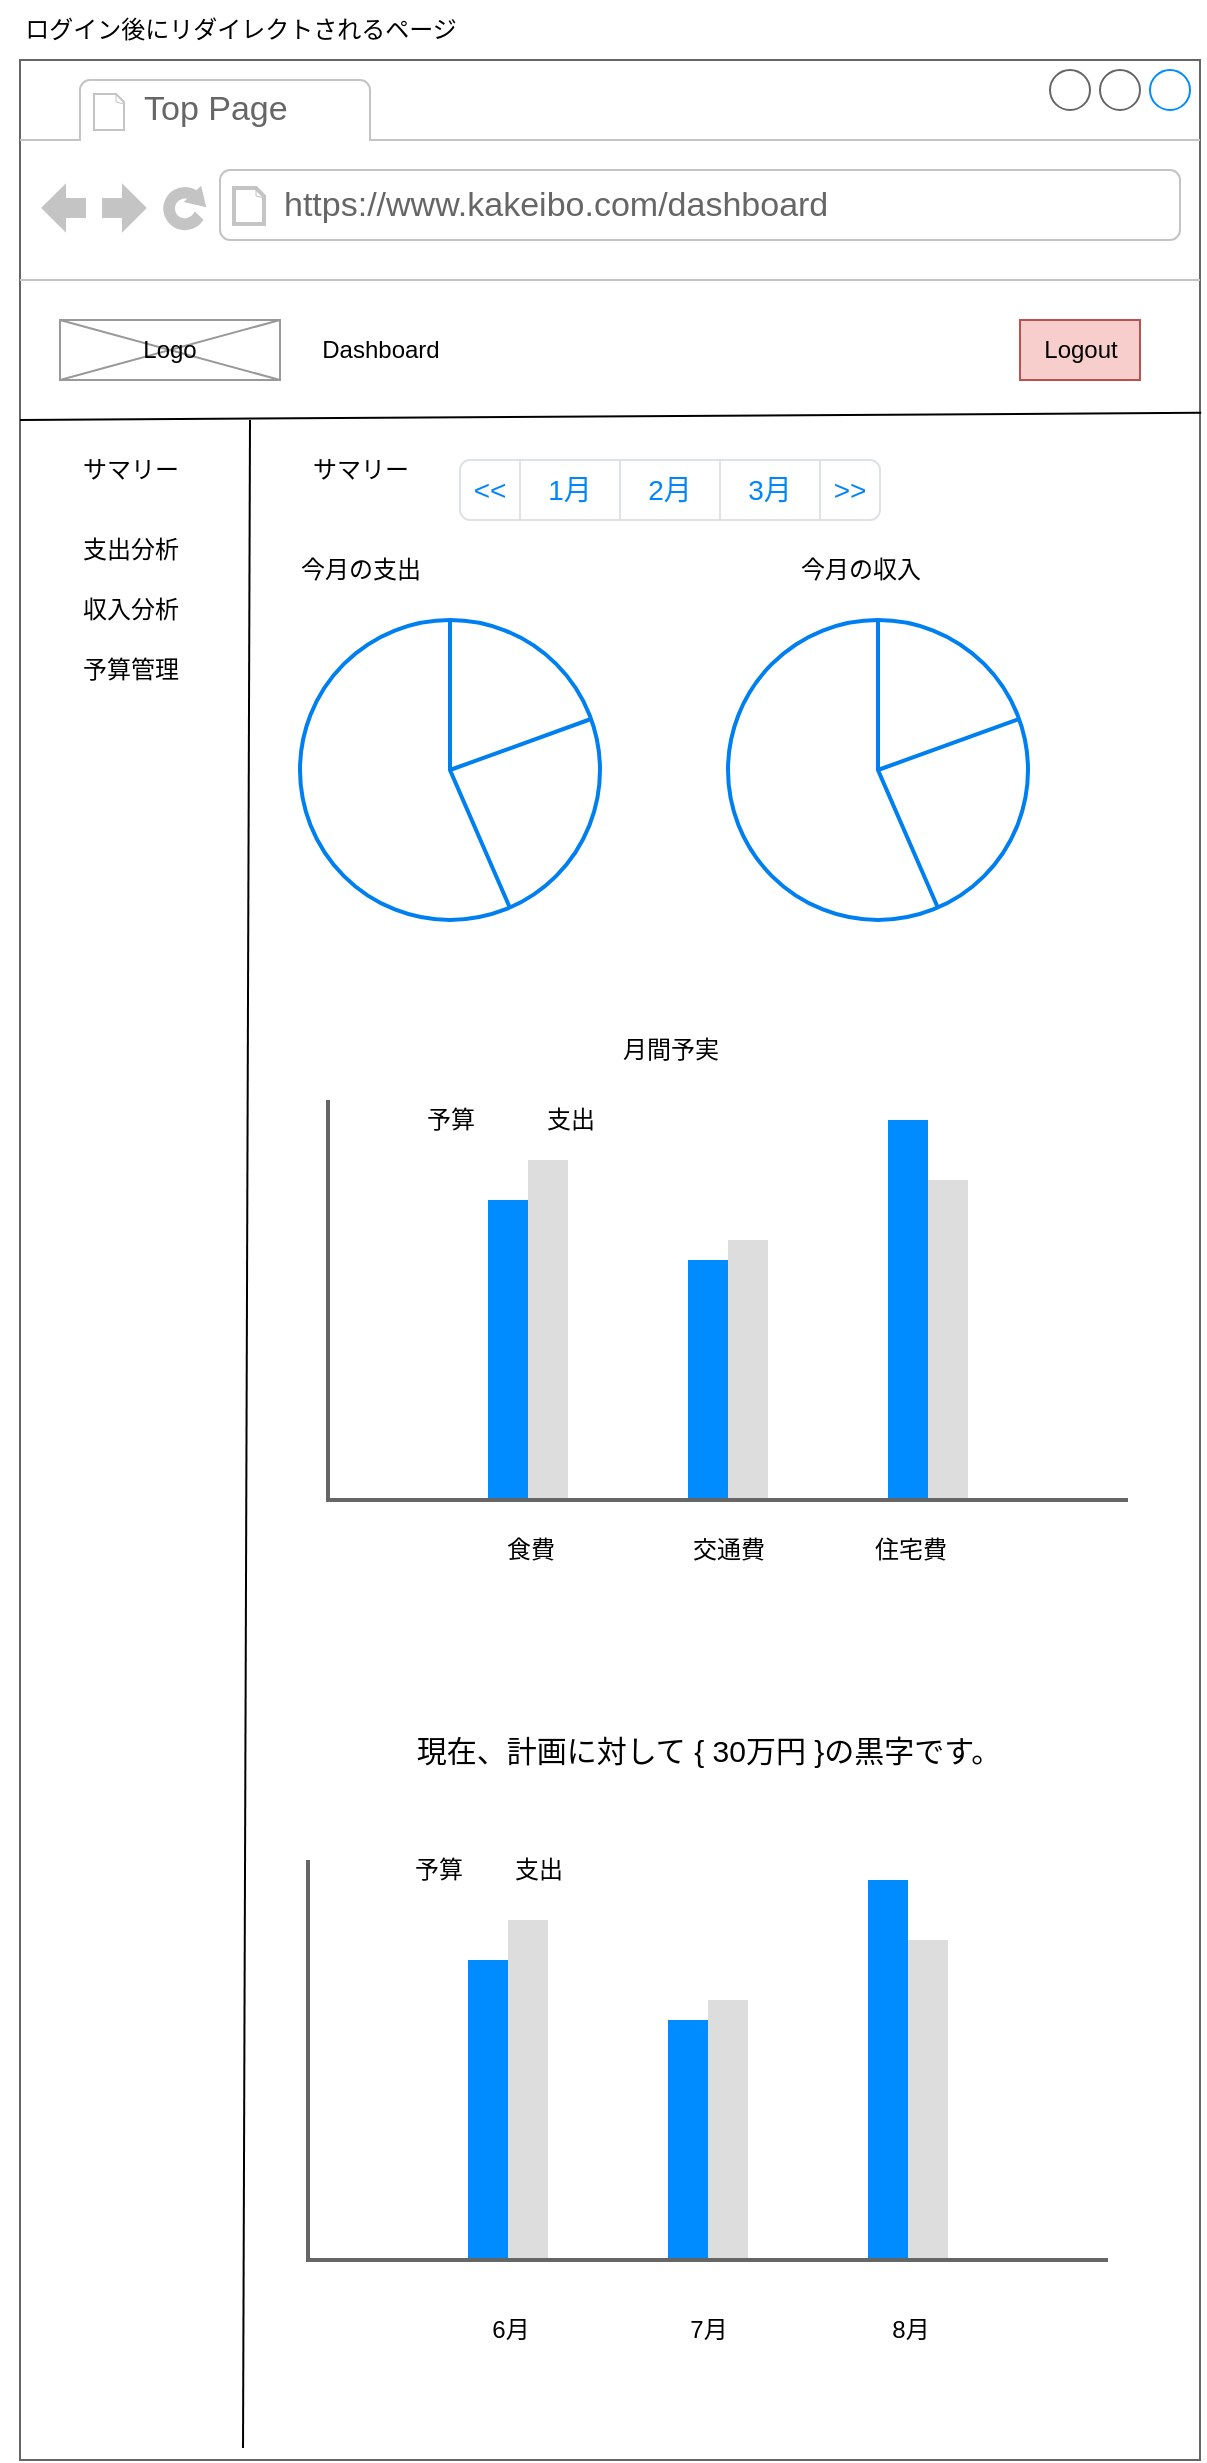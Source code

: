 <mxfile>
    <diagram name="dashboard" id="0uQUeOXm2TBXKDuFk8Q5">
        <mxGraphModel dx="1377" dy="944" grid="1" gridSize="10" guides="1" tooltips="1" connect="1" arrows="1" fold="1" page="1" pageScale="1" pageWidth="827" pageHeight="1169" math="0" shadow="0">
            <root>
                <mxCell id="eZ5l_dPnl03f8P70hV51-0"/>
                <mxCell id="eZ5l_dPnl03f8P70hV51-1" parent="eZ5l_dPnl03f8P70hV51-0"/>
                <mxCell id="eZ5l_dPnl03f8P70hV51-2" value="" style="strokeWidth=1;shadow=0;dashed=0;align=center;html=1;shape=mxgraph.mockup.containers.browserWindow;rSize=0;strokeColor=#666666;strokeColor2=#008cff;strokeColor3=#c4c4c4;mainText=,;recursiveResize=0;" parent="eZ5l_dPnl03f8P70hV51-1" vertex="1">
                    <mxGeometry x="60" y="40" width="590" height="1200" as="geometry"/>
                </mxCell>
                <mxCell id="eZ5l_dPnl03f8P70hV51-3" value="Top Page" style="strokeWidth=1;shadow=0;dashed=0;align=center;html=1;shape=mxgraph.mockup.containers.anchor;fontSize=17;fontColor=#666666;align=left;whiteSpace=wrap;" parent="eZ5l_dPnl03f8P70hV51-2" vertex="1">
                    <mxGeometry x="60" y="12" width="110" height="26" as="geometry"/>
                </mxCell>
                <mxCell id="eZ5l_dPnl03f8P70hV51-4" value="https://www.kakeibo.com/dashboard" style="strokeWidth=1;shadow=0;dashed=0;align=center;html=1;shape=mxgraph.mockup.containers.anchor;rSize=0;fontSize=17;fontColor=#666666;align=left;" parent="eZ5l_dPnl03f8P70hV51-2" vertex="1">
                    <mxGeometry x="130" y="60" width="250" height="26" as="geometry"/>
                </mxCell>
                <mxCell id="eZ5l_dPnl03f8P70hV51-5" value="" style="verticalLabelPosition=bottom;shadow=0;dashed=0;align=center;html=1;verticalAlign=top;strokeWidth=1;shape=mxgraph.mockup.graphics.simpleIcon;strokeColor=#999999;" parent="eZ5l_dPnl03f8P70hV51-2" vertex="1">
                    <mxGeometry x="20" y="130" width="110" height="30" as="geometry"/>
                </mxCell>
                <mxCell id="eZ5l_dPnl03f8P70hV51-6" value="Logo" style="text;html=1;align=center;verticalAlign=middle;whiteSpace=wrap;rounded=0;" parent="eZ5l_dPnl03f8P70hV51-2" vertex="1">
                    <mxGeometry x="45" y="130" width="60" height="30" as="geometry"/>
                </mxCell>
                <mxCell id="iucOfku00-ZLvDBj5dWf-0" value="Dashboard" style="text;html=1;align=center;verticalAlign=middle;resizable=0;points=[];autosize=1;strokeColor=none;fillColor=none;" vertex="1" parent="eZ5l_dPnl03f8P70hV51-2">
                    <mxGeometry x="140" y="130" width="80" height="30" as="geometry"/>
                </mxCell>
                <mxCell id="iucOfku00-ZLvDBj5dWf-2" value="" style="edgeStyle=none;orthogonalLoop=1;jettySize=auto;html=1;endArrow=none;endFill=0;entryX=0.189;entryY=0.995;entryDx=0;entryDy=0;entryPerimeter=0;" edge="1" parent="eZ5l_dPnl03f8P70hV51-2" target="eZ5l_dPnl03f8P70hV51-2">
                    <mxGeometry width="80" relative="1" as="geometry">
                        <mxPoint x="115" y="180" as="sourcePoint"/>
                        <mxPoint x="120" y="760" as="targetPoint"/>
                        <Array as="points"/>
                    </mxGeometry>
                </mxCell>
                <mxCell id="iucOfku00-ZLvDBj5dWf-3" value="サマリー" style="text;html=1;align=center;verticalAlign=middle;resizable=0;points=[];autosize=1;strokeColor=none;fillColor=none;" vertex="1" parent="eZ5l_dPnl03f8P70hV51-2">
                    <mxGeometry x="135" y="190" width="70" height="30" as="geometry"/>
                </mxCell>
                <mxCell id="iucOfku00-ZLvDBj5dWf-4" value="" style="html=1;verticalLabelPosition=bottom;align=center;labelBackgroundColor=#ffffff;verticalAlign=top;strokeWidth=2;strokeColor=#0080F0;shadow=0;dashed=0;shape=mxgraph.ios7.icons.pie_chart;" vertex="1" parent="eZ5l_dPnl03f8P70hV51-2">
                    <mxGeometry x="140" y="280" width="150" height="150" as="geometry"/>
                </mxCell>
                <mxCell id="iucOfku00-ZLvDBj5dWf-5" value="今月の支出" style="text;html=1;align=center;verticalAlign=middle;resizable=0;points=[];autosize=1;strokeColor=none;fillColor=none;" vertex="1" parent="eZ5l_dPnl03f8P70hV51-2">
                    <mxGeometry x="130" y="240" width="80" height="30" as="geometry"/>
                </mxCell>
                <mxCell id="iucOfku00-ZLvDBj5dWf-6" value="今月の収入" style="text;html=1;align=center;verticalAlign=middle;resizable=0;points=[];autosize=1;strokeColor=none;fillColor=none;" vertex="1" parent="eZ5l_dPnl03f8P70hV51-2">
                    <mxGeometry x="380" y="240" width="80" height="30" as="geometry"/>
                </mxCell>
                <mxCell id="iucOfku00-ZLvDBj5dWf-7" value="" style="html=1;verticalLabelPosition=bottom;align=center;labelBackgroundColor=#ffffff;verticalAlign=top;strokeWidth=2;strokeColor=#0080F0;shadow=0;dashed=0;shape=mxgraph.ios7.icons.pie_chart;" vertex="1" parent="eZ5l_dPnl03f8P70hV51-2">
                    <mxGeometry x="354" y="280" width="150" height="150" as="geometry"/>
                </mxCell>
                <mxCell id="iucOfku00-ZLvDBj5dWf-8" value="サマリー" style="text;html=1;align=center;verticalAlign=middle;resizable=0;points=[];autosize=1;strokeColor=none;fillColor=none;" vertex="1" parent="eZ5l_dPnl03f8P70hV51-2">
                    <mxGeometry x="20" y="190" width="70" height="30" as="geometry"/>
                </mxCell>
                <mxCell id="iucOfku00-ZLvDBj5dWf-9" value="支出分析" style="text;html=1;align=center;verticalAlign=middle;resizable=0;points=[];autosize=1;strokeColor=none;fillColor=none;" vertex="1" parent="eZ5l_dPnl03f8P70hV51-2">
                    <mxGeometry x="20" y="230" width="70" height="30" as="geometry"/>
                </mxCell>
                <mxCell id="iucOfku00-ZLvDBj5dWf-10" value="収入分析" style="text;html=1;align=center;verticalAlign=middle;resizable=0;points=[];autosize=1;strokeColor=none;fillColor=none;" vertex="1" parent="eZ5l_dPnl03f8P70hV51-2">
                    <mxGeometry x="20" y="260" width="70" height="30" as="geometry"/>
                </mxCell>
                <mxCell id="6dE1D407CdWK7T6zF29X-0" value="予算管理" style="text;html=1;align=center;verticalAlign=middle;resizable=0;points=[];autosize=1;strokeColor=none;fillColor=none;" vertex="1" parent="eZ5l_dPnl03f8P70hV51-2">
                    <mxGeometry x="20" y="290" width="70" height="30" as="geometry"/>
                </mxCell>
                <mxCell id="10kEKdc2Hg8yJb_gB3yG-0" value="Logout" style="text;html=1;align=center;verticalAlign=middle;resizable=0;points=[];autosize=1;strokeColor=#b85450;fillColor=#f8cecc;" vertex="1" parent="eZ5l_dPnl03f8P70hV51-2">
                    <mxGeometry x="500" y="130" width="60" height="30" as="geometry"/>
                </mxCell>
                <mxCell id="UKL3RcXWL5gIGYyjfZxF-0" value="" style="verticalLabelPosition=bottom;shadow=0;dashed=0;align=center;html=1;verticalAlign=top;strokeWidth=1;shape=mxgraph.mockup.graphics.columnChart;strokeColor=none;strokeColor2=none;strokeColor3=#666666;fillColor2=#008cff;fillColor3=#dddddd;" vertex="1" parent="eZ5l_dPnl03f8P70hV51-2">
                    <mxGeometry x="154" y="520" width="400" height="200" as="geometry"/>
                </mxCell>
                <mxCell id="UKL3RcXWL5gIGYyjfZxF-1" value="食費" style="text;html=1;align=center;verticalAlign=middle;resizable=0;points=[];autosize=1;strokeColor=none;fillColor=none;" vertex="1" parent="eZ5l_dPnl03f8P70hV51-2">
                    <mxGeometry x="230" y="730" width="50" height="30" as="geometry"/>
                </mxCell>
                <mxCell id="UKL3RcXWL5gIGYyjfZxF-2" value="交通費" style="text;html=1;align=center;verticalAlign=middle;resizable=0;points=[];autosize=1;strokeColor=none;fillColor=none;" vertex="1" parent="eZ5l_dPnl03f8P70hV51-2">
                    <mxGeometry x="324" y="730" width="60" height="30" as="geometry"/>
                </mxCell>
                <mxCell id="UKL3RcXWL5gIGYyjfZxF-3" value="住宅費" style="text;html=1;align=center;verticalAlign=middle;resizable=0;points=[];autosize=1;strokeColor=none;fillColor=none;" vertex="1" parent="eZ5l_dPnl03f8P70hV51-2">
                    <mxGeometry x="415" y="730" width="60" height="30" as="geometry"/>
                </mxCell>
                <mxCell id="BnrKpqqoBoMWwy_MO6mi-0" value="予算" style="text;html=1;align=center;verticalAlign=middle;resizable=0;points=[];autosize=1;strokeColor=none;fillColor=none;" vertex="1" parent="eZ5l_dPnl03f8P70hV51-2">
                    <mxGeometry x="190" y="515" width="50" height="30" as="geometry"/>
                </mxCell>
                <mxCell id="BnrKpqqoBoMWwy_MO6mi-1" value="支出" style="text;html=1;align=center;verticalAlign=middle;resizable=0;points=[];autosize=1;strokeColor=none;fillColor=none;" vertex="1" parent="eZ5l_dPnl03f8P70hV51-2">
                    <mxGeometry x="250" y="515" width="50" height="30" as="geometry"/>
                </mxCell>
                <mxCell id="BnrKpqqoBoMWwy_MO6mi-2" value="月間予実" style="text;html=1;align=center;verticalAlign=middle;resizable=0;points=[];autosize=1;strokeColor=none;fillColor=none;" vertex="1" parent="eZ5l_dPnl03f8P70hV51-2">
                    <mxGeometry x="290" y="480" width="70" height="30" as="geometry"/>
                </mxCell>
                <mxCell id="BnrKpqqoBoMWwy_MO6mi-3" value="現在、計画に対して { 30万円 }の黒字です。" style="text;html=1;align=center;verticalAlign=middle;resizable=0;points=[];autosize=1;strokeColor=none;fillColor=none;fontSize=15;" vertex="1" parent="eZ5l_dPnl03f8P70hV51-2">
                    <mxGeometry x="184" y="830" width="320" height="30" as="geometry"/>
                </mxCell>
                <mxCell id="BnrKpqqoBoMWwy_MO6mi-4" value="" style="edgeStyle=none;orthogonalLoop=1;jettySize=auto;html=1;entryX=1.001;entryY=0.147;entryDx=0;entryDy=0;entryPerimeter=0;endArrow=none;endFill=0;" edge="1" parent="eZ5l_dPnl03f8P70hV51-2" target="eZ5l_dPnl03f8P70hV51-2">
                    <mxGeometry width="100" relative="1" as="geometry">
                        <mxPoint y="180" as="sourcePoint"/>
                        <mxPoint x="350" y="180" as="targetPoint"/>
                        <Array as="points"/>
                    </mxGeometry>
                </mxCell>
                <mxCell id="1JT0PJ-ulutO5XuuNFFB-0" value="" style="swimlane;shape=mxgraph.bootstrap.anchor;strokeColor=#DEE2E6;fillColor=#ffffff;fontColor=#0085FC;fontStyle=0;childLayout=stackLayout;horizontal=0;startSize=0;horizontalStack=1;resizeParent=1;resizeParentMax=0;resizeLast=0;collapsible=0;marginBottom=0;whiteSpace=wrap;html=1;" vertex="1" parent="eZ5l_dPnl03f8P70hV51-2">
                    <mxGeometry x="220" y="200" width="210" height="30" as="geometry"/>
                </mxCell>
                <mxCell id="1JT0PJ-ulutO5XuuNFFB-1" value="&lt;&lt;" style="text;strokeColor=inherit;align=center;verticalAlign=middle;spacingLeft=5;spacingRight=5;overflow=hidden;points=[[0,0.5],[1,0.5]];portConstraint=eastwest;rotatable=0;whiteSpace=wrap;html=1;shape=mxgraph.bootstrap.leftButton;rSize=5;fillColor=inherit;fontColor=inherit;fontSize=14;" vertex="1" parent="1JT0PJ-ulutO5XuuNFFB-0">
                    <mxGeometry width="30" height="30" as="geometry"/>
                </mxCell>
                <mxCell id="1JT0PJ-ulutO5XuuNFFB-2" value="1月" style="text;strokeColor=inherit;align=center;verticalAlign=middle;spacingLeft=5;spacingRight=5;overflow=hidden;points=[[0,0.5],[1,0.5]];portConstraint=eastwest;rotatable=0;whiteSpace=wrap;html=1;rSize=5;fillColor=inherit;fontColor=inherit;fontSize=14;" vertex="1" parent="1JT0PJ-ulutO5XuuNFFB-0">
                    <mxGeometry x="30" width="50" height="30" as="geometry"/>
                </mxCell>
                <mxCell id="1JT0PJ-ulutO5XuuNFFB-3" value="2月" style="text;strokeColor=inherit;align=center;verticalAlign=middle;spacingLeft=5;spacingRight=5;overflow=hidden;points=[[0,0.5],[1,0.5]];portConstraint=eastwest;rotatable=0;whiteSpace=wrap;html=1;rSize=5;fillColor=inherit;fontColor=inherit;fontSize=14;" vertex="1" parent="1JT0PJ-ulutO5XuuNFFB-0">
                    <mxGeometry x="80" width="50" height="30" as="geometry"/>
                </mxCell>
                <mxCell id="1JT0PJ-ulutO5XuuNFFB-4" value="3月" style="text;strokeColor=inherit;align=center;verticalAlign=middle;spacingLeft=5;spacingRight=5;overflow=hidden;points=[[0,0.5],[1,0.5]];portConstraint=eastwest;rotatable=0;whiteSpace=wrap;html=1;rSize=5;fillColor=inherit;fontColor=inherit;fontSize=14;" vertex="1" parent="1JT0PJ-ulutO5XuuNFFB-0">
                    <mxGeometry x="130" width="50" height="30" as="geometry"/>
                </mxCell>
                <mxCell id="1JT0PJ-ulutO5XuuNFFB-5" value="&gt;&gt;" style="text;strokeColor=inherit;align=center;verticalAlign=middle;spacingLeft=5;spacingRight=5;overflow=hidden;points=[[0,0.5],[1,0.5]];portConstraint=eastwest;rotatable=0;whiteSpace=wrap;html=1;shape=mxgraph.bootstrap.rightButton;rSize=5;fillColor=inherit;fontColor=inherit;fontSize=14;" vertex="1" parent="1JT0PJ-ulutO5XuuNFFB-0">
                    <mxGeometry x="180" width="30" height="30" as="geometry"/>
                </mxCell>
                <mxCell id="1JT0PJ-ulutO5XuuNFFB-6" value="" style="verticalLabelPosition=bottom;shadow=0;dashed=0;align=center;html=1;verticalAlign=top;strokeWidth=1;shape=mxgraph.mockup.graphics.columnChart;strokeColor=none;strokeColor2=none;strokeColor3=#666666;fillColor2=#008cff;fillColor3=#dddddd;" vertex="1" parent="eZ5l_dPnl03f8P70hV51-2">
                    <mxGeometry x="144" y="900" width="400" height="200" as="geometry"/>
                </mxCell>
                <mxCell id="1JT0PJ-ulutO5XuuNFFB-7" value="6月" style="text;html=1;align=center;verticalAlign=middle;resizable=0;points=[];autosize=1;strokeColor=none;fillColor=none;" vertex="1" parent="eZ5l_dPnl03f8P70hV51-2">
                    <mxGeometry x="225" y="1120" width="40" height="30" as="geometry"/>
                </mxCell>
                <mxCell id="1JT0PJ-ulutO5XuuNFFB-8" value="7月" style="text;html=1;align=center;verticalAlign=middle;resizable=0;points=[];autosize=1;strokeColor=none;fillColor=none;" vertex="1" parent="eZ5l_dPnl03f8P70hV51-2">
                    <mxGeometry x="324" y="1120" width="40" height="30" as="geometry"/>
                </mxCell>
                <mxCell id="1JT0PJ-ulutO5XuuNFFB-9" value="8月" style="text;html=1;align=center;verticalAlign=middle;resizable=0;points=[];autosize=1;strokeColor=none;fillColor=none;" vertex="1" parent="eZ5l_dPnl03f8P70hV51-2">
                    <mxGeometry x="425" y="1120" width="40" height="30" as="geometry"/>
                </mxCell>
                <mxCell id="1JT0PJ-ulutO5XuuNFFB-10" value="予算" style="text;html=1;align=center;verticalAlign=middle;resizable=0;points=[];autosize=1;strokeColor=none;fillColor=none;" vertex="1" parent="eZ5l_dPnl03f8P70hV51-2">
                    <mxGeometry x="184" y="890" width="50" height="30" as="geometry"/>
                </mxCell>
                <mxCell id="1JT0PJ-ulutO5XuuNFFB-11" value="支出" style="text;html=1;align=center;verticalAlign=middle;resizable=0;points=[];autosize=1;strokeColor=none;fillColor=none;" vertex="1" parent="eZ5l_dPnl03f8P70hV51-2">
                    <mxGeometry x="234" y="890" width="50" height="30" as="geometry"/>
                </mxCell>
                <mxCell id="J77DFnwLKcpvw75KpsEA-0" value="ログイン後にリダイレクトされるページ" style="text;html=1;align=center;verticalAlign=middle;resizable=0;points=[];autosize=1;strokeColor=none;fillColor=none;" vertex="1" parent="eZ5l_dPnl03f8P70hV51-1">
                    <mxGeometry x="50" y="10" width="240" height="30" as="geometry"/>
                </mxCell>
            </root>
        </mxGraphModel>
    </diagram>
    <diagram name="Income" id="kHue8HdyVtd8oiKDkOAa">
        <mxGraphModel dx="1308" dy="897" grid="1" gridSize="10" guides="1" tooltips="1" connect="1" arrows="1" fold="1" page="1" pageScale="1" pageWidth="827" pageHeight="1169" math="0" shadow="0">
            <root>
                <mxCell id="W4mGvQsWZQ79N5c8AETa-0"/>
                <mxCell id="W4mGvQsWZQ79N5c8AETa-1" parent="W4mGvQsWZQ79N5c8AETa-0"/>
                <mxCell id="W4mGvQsWZQ79N5c8AETa-2" value="" style="strokeWidth=1;shadow=0;dashed=0;align=center;html=1;shape=mxgraph.mockup.containers.browserWindow;rSize=0;strokeColor=#666666;strokeColor2=#008cff;strokeColor3=#c4c4c4;mainText=,;recursiveResize=0;" vertex="1" parent="W4mGvQsWZQ79N5c8AETa-1">
                    <mxGeometry x="60" y="40" width="600" height="750" as="geometry"/>
                </mxCell>
                <mxCell id="W4mGvQsWZQ79N5c8AETa-3" value="Top Page" style="strokeWidth=1;shadow=0;dashed=0;align=center;html=1;shape=mxgraph.mockup.containers.anchor;fontSize=17;fontColor=#666666;align=left;whiteSpace=wrap;" vertex="1" parent="W4mGvQsWZQ79N5c8AETa-2">
                    <mxGeometry x="60" y="12" width="110" height="26" as="geometry"/>
                </mxCell>
                <mxCell id="W4mGvQsWZQ79N5c8AETa-4" value="https://www.kakeibo.com/dashboard" style="strokeWidth=1;shadow=0;dashed=0;align=center;html=1;shape=mxgraph.mockup.containers.anchor;rSize=0;fontSize=17;fontColor=#666666;align=left;" vertex="1" parent="W4mGvQsWZQ79N5c8AETa-2">
                    <mxGeometry x="130" y="60" width="250" height="26" as="geometry"/>
                </mxCell>
                <mxCell id="W4mGvQsWZQ79N5c8AETa-5" value="" style="verticalLabelPosition=bottom;shadow=0;dashed=0;align=center;html=1;verticalAlign=top;strokeWidth=1;shape=mxgraph.mockup.graphics.simpleIcon;strokeColor=#999999;" vertex="1" parent="W4mGvQsWZQ79N5c8AETa-2">
                    <mxGeometry x="20" y="130" width="110" height="30" as="geometry"/>
                </mxCell>
                <mxCell id="W4mGvQsWZQ79N5c8AETa-6" value="Logo" style="text;html=1;align=center;verticalAlign=middle;whiteSpace=wrap;rounded=0;" vertex="1" parent="W4mGvQsWZQ79N5c8AETa-2">
                    <mxGeometry x="45" y="130" width="60" height="30" as="geometry"/>
                </mxCell>
                <mxCell id="W4mGvQsWZQ79N5c8AETa-7" value="Dashboard" style="text;html=1;align=center;verticalAlign=middle;resizable=0;points=[];autosize=1;strokeColor=none;fillColor=none;" vertex="1" parent="W4mGvQsWZQ79N5c8AETa-2">
                    <mxGeometry x="140" y="130" width="80" height="30" as="geometry"/>
                </mxCell>
                <mxCell id="W4mGvQsWZQ79N5c8AETa-8" value="" style="edgeStyle=none;orthogonalLoop=1;jettySize=auto;html=1;endArrow=none;endFill=0;entryX=1.001;entryY=0.24;entryDx=0;entryDy=0;entryPerimeter=0;" edge="1" parent="W4mGvQsWZQ79N5c8AETa-2" target="W4mGvQsWZQ79N5c8AETa-2">
                    <mxGeometry width="80" relative="1" as="geometry">
                        <mxPoint y="180" as="sourcePoint"/>
                        <mxPoint x="80" y="180" as="targetPoint"/>
                        <Array as="points"/>
                    </mxGeometry>
                </mxCell>
                <mxCell id="W4mGvQsWZQ79N5c8AETa-9" value="" style="edgeStyle=none;orthogonalLoop=1;jettySize=auto;html=1;endArrow=none;endFill=0;entryX=0.189;entryY=0.995;entryDx=0;entryDy=0;entryPerimeter=0;" edge="1" parent="W4mGvQsWZQ79N5c8AETa-2" target="W4mGvQsWZQ79N5c8AETa-2">
                    <mxGeometry width="80" relative="1" as="geometry">
                        <mxPoint x="115" y="180" as="sourcePoint"/>
                        <mxPoint x="120" y="760" as="targetPoint"/>
                        <Array as="points"/>
                    </mxGeometry>
                </mxCell>
                <mxCell id="W4mGvQsWZQ79N5c8AETa-10" value="収入分析" style="text;html=1;align=center;verticalAlign=middle;resizable=0;points=[];autosize=1;strokeColor=none;fillColor=none;" vertex="1" parent="W4mGvQsWZQ79N5c8AETa-2">
                    <mxGeometry x="135" y="190" width="70" height="30" as="geometry"/>
                </mxCell>
                <mxCell id="NAw0lque5Y2ApkozsUQo-0" value="" style="edgeStyle=none;html=1;" edge="1" parent="W4mGvQsWZQ79N5c8AETa-2" source="W4mGvQsWZQ79N5c8AETa-13" target="W4mGvQsWZQ79N5c8AETa-14">
                    <mxGeometry relative="1" as="geometry"/>
                </mxCell>
                <mxCell id="NAw0lque5Y2ApkozsUQo-1" value="" style="edgeStyle=none;html=1;" edge="1" parent="W4mGvQsWZQ79N5c8AETa-2" source="W4mGvQsWZQ79N5c8AETa-13" target="W4mGvQsWZQ79N5c8AETa-14">
                    <mxGeometry relative="1" as="geometry"/>
                </mxCell>
                <mxCell id="W4mGvQsWZQ79N5c8AETa-13" value="今月の収入" style="text;html=1;align=center;verticalAlign=middle;resizable=0;points=[];autosize=1;strokeColor=none;fillColor=none;" vertex="1" parent="W4mGvQsWZQ79N5c8AETa-2">
                    <mxGeometry x="166" y="280" width="80" height="30" as="geometry"/>
                </mxCell>
                <mxCell id="W4mGvQsWZQ79N5c8AETa-14" value="" style="html=1;verticalLabelPosition=bottom;align=center;labelBackgroundColor=#ffffff;verticalAlign=top;strokeWidth=2;strokeColor=#0080F0;shadow=0;dashed=0;shape=mxgraph.ios7.icons.pie_chart;" vertex="1" parent="W4mGvQsWZQ79N5c8AETa-2">
                    <mxGeometry x="140" y="320" width="150" height="150" as="geometry"/>
                </mxCell>
                <mxCell id="W4mGvQsWZQ79N5c8AETa-15" value="サマリー" style="text;html=1;align=center;verticalAlign=middle;resizable=0;points=[];autosize=1;strokeColor=none;fillColor=none;" vertex="1" parent="W4mGvQsWZQ79N5c8AETa-2">
                    <mxGeometry x="20" y="190" width="70" height="30" as="geometry"/>
                </mxCell>
                <mxCell id="W4mGvQsWZQ79N5c8AETa-16" value="支出分析" style="text;html=1;align=center;verticalAlign=middle;resizable=0;points=[];autosize=1;strokeColor=none;fillColor=none;" vertex="1" parent="W4mGvQsWZQ79N5c8AETa-2">
                    <mxGeometry x="20" y="230" width="70" height="30" as="geometry"/>
                </mxCell>
                <mxCell id="W4mGvQsWZQ79N5c8AETa-17" value="収入分析" style="text;html=1;align=center;verticalAlign=middle;resizable=0;points=[];autosize=1;strokeColor=none;fillColor=none;" vertex="1" parent="W4mGvQsWZQ79N5c8AETa-2">
                    <mxGeometry x="20" y="260" width="70" height="30" as="geometry"/>
                </mxCell>
                <mxCell id="W4mGvQsWZQ79N5c8AETa-18" value="予算管理" style="text;html=1;align=center;verticalAlign=middle;resizable=0;points=[];autosize=1;strokeColor=none;fillColor=none;" vertex="1" parent="W4mGvQsWZQ79N5c8AETa-2">
                    <mxGeometry x="20" y="290" width="70" height="30" as="geometry"/>
                </mxCell>
                <mxCell id="W4mGvQsWZQ79N5c8AETa-19" value="Logout" style="text;html=1;align=center;verticalAlign=middle;resizable=0;points=[];autosize=1;strokeColor=#b85450;fillColor=#f8cecc;" vertex="1" parent="W4mGvQsWZQ79N5c8AETa-2">
                    <mxGeometry x="500" y="130" width="60" height="30" as="geometry"/>
                </mxCell>
                <mxCell id="NAw0lque5Y2ApkozsUQo-8" value="" style="swimlane;shape=mxgraph.bootstrap.anchor;strokeColor=#DEE2E6;fillColor=#ffffff;fontColor=#0085FC;fontStyle=0;childLayout=stackLayout;horizontal=0;startSize=0;horizontalStack=1;resizeParent=1;resizeParentMax=0;resizeLast=0;collapsible=0;marginBottom=0;whiteSpace=wrap;html=1;" vertex="1" parent="W4mGvQsWZQ79N5c8AETa-2">
                    <mxGeometry x="204" y="230" width="210" height="30" as="geometry"/>
                </mxCell>
                <mxCell id="NAw0lque5Y2ApkozsUQo-9" value="&lt;&lt;" style="text;strokeColor=inherit;align=center;verticalAlign=middle;spacingLeft=5;spacingRight=5;overflow=hidden;points=[[0,0.5],[1,0.5]];portConstraint=eastwest;rotatable=0;whiteSpace=wrap;html=1;shape=mxgraph.bootstrap.leftButton;rSize=5;fillColor=inherit;fontColor=inherit;fontSize=14;" vertex="1" parent="NAw0lque5Y2ApkozsUQo-8">
                    <mxGeometry width="30" height="30" as="geometry"/>
                </mxCell>
                <mxCell id="NAw0lque5Y2ApkozsUQo-10" value="1月" style="text;strokeColor=inherit;align=center;verticalAlign=middle;spacingLeft=5;spacingRight=5;overflow=hidden;points=[[0,0.5],[1,0.5]];portConstraint=eastwest;rotatable=0;whiteSpace=wrap;html=1;rSize=5;fillColor=inherit;fontColor=inherit;fontSize=14;" vertex="1" parent="NAw0lque5Y2ApkozsUQo-8">
                    <mxGeometry x="30" width="50" height="30" as="geometry"/>
                </mxCell>
                <mxCell id="NAw0lque5Y2ApkozsUQo-11" value="2月" style="text;strokeColor=inherit;align=center;verticalAlign=middle;spacingLeft=5;spacingRight=5;overflow=hidden;points=[[0,0.5],[1,0.5]];portConstraint=eastwest;rotatable=0;whiteSpace=wrap;html=1;rSize=5;fillColor=inherit;fontColor=inherit;fontSize=14;" vertex="1" parent="NAw0lque5Y2ApkozsUQo-8">
                    <mxGeometry x="80" width="50" height="30" as="geometry"/>
                </mxCell>
                <mxCell id="NAw0lque5Y2ApkozsUQo-12" value="3月" style="text;strokeColor=inherit;align=center;verticalAlign=middle;spacingLeft=5;spacingRight=5;overflow=hidden;points=[[0,0.5],[1,0.5]];portConstraint=eastwest;rotatable=0;whiteSpace=wrap;html=1;rSize=5;fillColor=inherit;fontColor=inherit;fontSize=14;" vertex="1" parent="NAw0lque5Y2ApkozsUQo-8">
                    <mxGeometry x="130" width="50" height="30" as="geometry"/>
                </mxCell>
                <mxCell id="NAw0lque5Y2ApkozsUQo-13" value="&gt;&gt;" style="text;strokeColor=inherit;align=center;verticalAlign=middle;spacingLeft=5;spacingRight=5;overflow=hidden;points=[[0,0.5],[1,0.5]];portConstraint=eastwest;rotatable=0;whiteSpace=wrap;html=1;shape=mxgraph.bootstrap.rightButton;rSize=5;fillColor=inherit;fontColor=inherit;fontSize=14;" vertex="1" parent="NAw0lque5Y2ApkozsUQo-8">
                    <mxGeometry x="180" width="30" height="30" as="geometry"/>
                </mxCell>
                <mxCell id="NAw0lque5Y2ApkozsUQo-14" value="収入を登録" style="rounded=1;fillColor=#0057D8;strokeColor=none;html=1;whiteSpace=wrap;fontColor=#ffffff;align=center;verticalAlign=middle;fontStyle=0;fontSize=12;sketch=0;" vertex="1" parent="W4mGvQsWZQ79N5c8AETa-2">
                    <mxGeometry x="400" y="430" width="86" height="33" as="geometry"/>
                </mxCell>
                <mxCell id="NAw0lque5Y2ApkozsUQo-22" value="カテゴリ" style="fillColor=none;strokeColor=none;align=left;fontSize=14;fontColor=#212529;" vertex="1" parent="W4mGvQsWZQ79N5c8AETa-2">
                    <mxGeometry x="340" y="320" width="80" height="40" as="geometry"/>
                </mxCell>
                <mxCell id="NAw0lque5Y2ApkozsUQo-23" value="給与収入" style="html=1;shadow=0;dashed=0;shape=mxgraph.bootstrap.rrect;rSize=5;fillColor=none;strokeColor=#999999;align=left;spacing=15;fontSize=14;fontColor=#6C767D;" vertex="1" parent="W4mGvQsWZQ79N5c8AETa-2">
                    <mxGeometry width="150" height="30" relative="1" as="geometry">
                        <mxPoint x="420" y="325" as="offset"/>
                    </mxGeometry>
                </mxCell>
                <mxCell id="NAw0lque5Y2ApkozsUQo-24" value="金額" style="fillColor=none;strokeColor=none;align=left;fontSize=14;fontColor=#212529;" vertex="1" parent="W4mGvQsWZQ79N5c8AETa-2">
                    <mxGeometry width="40" height="40" relative="1" as="geometry">
                        <mxPoint x="354" y="375" as="offset"/>
                    </mxGeometry>
                </mxCell>
                <mxCell id="NAw0lque5Y2ApkozsUQo-25" value="万円" style="html=1;shadow=0;dashed=0;shape=mxgraph.bootstrap.rrect;rSize=5;fillColor=none;strokeColor=#999999;align=left;spacing=15;fontSize=14;fontColor=#6C767D;" vertex="1" parent="W4mGvQsWZQ79N5c8AETa-2">
                    <mxGeometry width="130" height="30" relative="1" as="geometry">
                        <mxPoint x="420" y="380" as="offset"/>
                    </mxGeometry>
                </mxCell>
                <mxCell id="jNE-40S-sm8R6Gz7hhuE-16" value="" style="shape=table;startSize=0;container=1;collapsible=0;childLayout=tableLayout;" vertex="1" parent="W4mGvQsWZQ79N5c8AETa-2">
                    <mxGeometry x="170" y="545" width="370" height="115" as="geometry"/>
                </mxCell>
                <mxCell id="jNE-40S-sm8R6Gz7hhuE-17" value="" style="shape=tableRow;horizontal=0;startSize=0;swimlaneHead=0;swimlaneBody=0;strokeColor=inherit;top=0;left=0;bottom=0;right=0;collapsible=0;dropTarget=0;fillColor=none;points=[[0,0.5],[1,0.5]];portConstraint=eastwest;" vertex="1" parent="jNE-40S-sm8R6Gz7hhuE-16">
                    <mxGeometry width="370" height="35" as="geometry"/>
                </mxCell>
                <mxCell id="jNE-40S-sm8R6Gz7hhuE-18" value="月" style="shape=partialRectangle;html=1;whiteSpace=wrap;connectable=0;strokeColor=inherit;overflow=hidden;fillColor=none;top=0;left=0;bottom=0;right=0;pointerEvents=1;" vertex="1" parent="jNE-40S-sm8R6Gz7hhuE-17">
                    <mxGeometry width="93" height="35" as="geometry">
                        <mxRectangle width="93" height="35" as="alternateBounds"/>
                    </mxGeometry>
                </mxCell>
                <mxCell id="jNE-40S-sm8R6Gz7hhuE-19" value="カテゴリ" style="shape=partialRectangle;html=1;whiteSpace=wrap;connectable=0;strokeColor=inherit;overflow=hidden;fillColor=none;top=0;left=0;bottom=0;right=0;pointerEvents=1;" vertex="1" parent="jNE-40S-sm8R6Gz7hhuE-17">
                    <mxGeometry x="93" width="92" height="35" as="geometry">
                        <mxRectangle width="92" height="35" as="alternateBounds"/>
                    </mxGeometry>
                </mxCell>
                <mxCell id="jNE-40S-sm8R6Gz7hhuE-20" value="金額" style="shape=partialRectangle;html=1;whiteSpace=wrap;connectable=0;strokeColor=inherit;overflow=hidden;fillColor=none;top=0;left=0;bottom=0;right=0;pointerEvents=1;" vertex="1" parent="jNE-40S-sm8R6Gz7hhuE-17">
                    <mxGeometry x="185" width="93" height="35" as="geometry">
                        <mxRectangle width="93" height="35" as="alternateBounds"/>
                    </mxGeometry>
                </mxCell>
                <mxCell id="jNE-40S-sm8R6Gz7hhuE-21" value="" style="shape=partialRectangle;html=1;whiteSpace=wrap;connectable=0;strokeColor=inherit;overflow=hidden;fillColor=none;top=0;left=0;bottom=0;right=0;pointerEvents=1;" vertex="1" parent="jNE-40S-sm8R6Gz7hhuE-17">
                    <mxGeometry x="278" width="92" height="35" as="geometry">
                        <mxRectangle width="92" height="35" as="alternateBounds"/>
                    </mxGeometry>
                </mxCell>
                <mxCell id="jNE-40S-sm8R6Gz7hhuE-22" value="" style="shape=tableRow;horizontal=0;startSize=0;swimlaneHead=0;swimlaneBody=0;strokeColor=inherit;top=0;left=0;bottom=0;right=0;collapsible=0;dropTarget=0;fillColor=none;points=[[0,0.5],[1,0.5]];portConstraint=eastwest;" vertex="1" parent="jNE-40S-sm8R6Gz7hhuE-16">
                    <mxGeometry y="35" width="370" height="40" as="geometry"/>
                </mxCell>
                <mxCell id="jNE-40S-sm8R6Gz7hhuE-23" value="2025年7月25日" style="shape=partialRectangle;html=1;whiteSpace=wrap;connectable=0;strokeColor=inherit;overflow=hidden;fillColor=none;top=0;left=0;bottom=0;right=0;pointerEvents=1;" vertex="1" parent="jNE-40S-sm8R6Gz7hhuE-22">
                    <mxGeometry width="93" height="40" as="geometry">
                        <mxRectangle width="93" height="40" as="alternateBounds"/>
                    </mxGeometry>
                </mxCell>
                <mxCell id="jNE-40S-sm8R6Gz7hhuE-24" value="給与収入" style="shape=partialRectangle;html=1;whiteSpace=wrap;connectable=0;strokeColor=inherit;overflow=hidden;fillColor=none;top=0;left=0;bottom=0;right=0;pointerEvents=1;" vertex="1" parent="jNE-40S-sm8R6Gz7hhuE-22">
                    <mxGeometry x="93" width="92" height="40" as="geometry">
                        <mxRectangle width="92" height="40" as="alternateBounds"/>
                    </mxGeometry>
                </mxCell>
                <mxCell id="jNE-40S-sm8R6Gz7hhuE-25" value="180000" style="shape=partialRectangle;html=1;whiteSpace=wrap;connectable=0;strokeColor=inherit;overflow=hidden;fillColor=none;top=0;left=0;bottom=0;right=0;pointerEvents=1;" vertex="1" parent="jNE-40S-sm8R6Gz7hhuE-22">
                    <mxGeometry x="185" width="93" height="40" as="geometry">
                        <mxRectangle width="93" height="40" as="alternateBounds"/>
                    </mxGeometry>
                </mxCell>
                <mxCell id="jNE-40S-sm8R6Gz7hhuE-26" value="" style="shape=partialRectangle;html=1;whiteSpace=wrap;connectable=0;strokeColor=inherit;overflow=hidden;fillColor=none;top=0;left=0;bottom=0;right=0;pointerEvents=1;" vertex="1" parent="jNE-40S-sm8R6Gz7hhuE-22">
                    <mxGeometry x="278" width="92" height="40" as="geometry">
                        <mxRectangle width="92" height="40" as="alternateBounds"/>
                    </mxGeometry>
                </mxCell>
                <mxCell id="jNE-40S-sm8R6Gz7hhuE-27" value="" style="shape=tableRow;horizontal=0;startSize=0;swimlaneHead=0;swimlaneBody=0;strokeColor=inherit;top=0;left=0;bottom=0;right=0;collapsible=0;dropTarget=0;fillColor=none;points=[[0,0.5],[1,0.5]];portConstraint=eastwest;" vertex="1" parent="jNE-40S-sm8R6Gz7hhuE-16">
                    <mxGeometry y="75" width="370" height="40" as="geometry"/>
                </mxCell>
                <mxCell id="jNE-40S-sm8R6Gz7hhuE-28" value="2025年7月27日" style="shape=partialRectangle;html=1;whiteSpace=wrap;connectable=0;strokeColor=inherit;overflow=hidden;fillColor=none;top=0;left=0;bottom=0;right=0;pointerEvents=1;" vertex="1" parent="jNE-40S-sm8R6Gz7hhuE-27">
                    <mxGeometry width="93" height="40" as="geometry">
                        <mxRectangle width="93" height="40" as="alternateBounds"/>
                    </mxGeometry>
                </mxCell>
                <mxCell id="jNE-40S-sm8R6Gz7hhuE-29" value="家賃収入" style="shape=partialRectangle;html=1;whiteSpace=wrap;connectable=0;strokeColor=inherit;overflow=hidden;fillColor=none;top=0;left=0;bottom=0;right=0;pointerEvents=1;" vertex="1" parent="jNE-40S-sm8R6Gz7hhuE-27">
                    <mxGeometry x="93" width="92" height="40" as="geometry">
                        <mxRectangle width="92" height="40" as="alternateBounds"/>
                    </mxGeometry>
                </mxCell>
                <mxCell id="jNE-40S-sm8R6Gz7hhuE-30" value="150000" style="shape=partialRectangle;html=1;whiteSpace=wrap;connectable=0;strokeColor=inherit;overflow=hidden;fillColor=none;top=0;left=0;bottom=0;right=0;pointerEvents=1;" vertex="1" parent="jNE-40S-sm8R6Gz7hhuE-27">
                    <mxGeometry x="185" width="93" height="40" as="geometry">
                        <mxRectangle width="93" height="40" as="alternateBounds"/>
                    </mxGeometry>
                </mxCell>
                <mxCell id="jNE-40S-sm8R6Gz7hhuE-31" value="" style="shape=partialRectangle;html=1;whiteSpace=wrap;connectable=0;strokeColor=inherit;overflow=hidden;fillColor=none;top=0;left=0;bottom=0;right=0;pointerEvents=1;" vertex="1" parent="jNE-40S-sm8R6Gz7hhuE-27">
                    <mxGeometry x="278" width="92" height="40" as="geometry">
                        <mxRectangle width="92" height="40" as="alternateBounds"/>
                    </mxGeometry>
                </mxCell>
                <mxCell id="W4mGvQsWZQ79N5c8AETa-20" value="ログイン後にリダイレクトされるページ" style="text;html=1;align=center;verticalAlign=middle;resizable=0;points=[];autosize=1;strokeColor=none;fillColor=none;" vertex="1" parent="W4mGvQsWZQ79N5c8AETa-1">
                    <mxGeometry x="50" y="10" width="240" height="30" as="geometry"/>
                </mxCell>
            </root>
        </mxGraphModel>
    </diagram>
    <diagram name="Expense" id="2NywCOG8yYR_tAp1NqpU">
        <mxGraphModel dx="1308" dy="897" grid="1" gridSize="10" guides="1" tooltips="1" connect="1" arrows="1" fold="1" page="1" pageScale="1" pageWidth="827" pageHeight="1169" math="0" shadow="0">
            <root>
                <mxCell id="EupRYQiUkY1C73iEAdpA-0"/>
                <mxCell id="EupRYQiUkY1C73iEAdpA-1" parent="EupRYQiUkY1C73iEAdpA-0"/>
                <mxCell id="EupRYQiUkY1C73iEAdpA-2" value="" style="strokeWidth=1;shadow=0;dashed=0;align=center;html=1;shape=mxgraph.mockup.containers.browserWindow;rSize=0;strokeColor=#666666;strokeColor2=#008cff;strokeColor3=#c4c4c4;mainText=,;recursiveResize=0;" vertex="1" parent="EupRYQiUkY1C73iEAdpA-1">
                    <mxGeometry x="60" y="40" width="600" height="750" as="geometry"/>
                </mxCell>
                <mxCell id="EupRYQiUkY1C73iEAdpA-3" value="Top Page" style="strokeWidth=1;shadow=0;dashed=0;align=center;html=1;shape=mxgraph.mockup.containers.anchor;fontSize=17;fontColor=#666666;align=left;whiteSpace=wrap;" vertex="1" parent="EupRYQiUkY1C73iEAdpA-2">
                    <mxGeometry x="60" y="12" width="110" height="26" as="geometry"/>
                </mxCell>
                <mxCell id="EupRYQiUkY1C73iEAdpA-4" value="https://www.kakeibo.com/dashboard" style="strokeWidth=1;shadow=0;dashed=0;align=center;html=1;shape=mxgraph.mockup.containers.anchor;rSize=0;fontSize=17;fontColor=#666666;align=left;" vertex="1" parent="EupRYQiUkY1C73iEAdpA-2">
                    <mxGeometry x="130" y="60" width="250" height="26" as="geometry"/>
                </mxCell>
                <mxCell id="EupRYQiUkY1C73iEAdpA-5" value="" style="verticalLabelPosition=bottom;shadow=0;dashed=0;align=center;html=1;verticalAlign=top;strokeWidth=1;shape=mxgraph.mockup.graphics.simpleIcon;strokeColor=#999999;" vertex="1" parent="EupRYQiUkY1C73iEAdpA-2">
                    <mxGeometry x="20" y="130" width="110" height="30" as="geometry"/>
                </mxCell>
                <mxCell id="EupRYQiUkY1C73iEAdpA-6" value="Logo" style="text;html=1;align=center;verticalAlign=middle;whiteSpace=wrap;rounded=0;" vertex="1" parent="EupRYQiUkY1C73iEAdpA-2">
                    <mxGeometry x="45" y="130" width="60" height="30" as="geometry"/>
                </mxCell>
                <mxCell id="EupRYQiUkY1C73iEAdpA-7" value="Dashboard" style="text;html=1;align=center;verticalAlign=middle;resizable=0;points=[];autosize=1;strokeColor=none;fillColor=none;" vertex="1" parent="EupRYQiUkY1C73iEAdpA-2">
                    <mxGeometry x="140" y="130" width="80" height="30" as="geometry"/>
                </mxCell>
                <mxCell id="EupRYQiUkY1C73iEAdpA-8" value="" style="edgeStyle=none;orthogonalLoop=1;jettySize=auto;html=1;endArrow=none;endFill=0;entryX=1.001;entryY=0.24;entryDx=0;entryDy=0;entryPerimeter=0;" edge="1" parent="EupRYQiUkY1C73iEAdpA-2" target="EupRYQiUkY1C73iEAdpA-2">
                    <mxGeometry width="80" relative="1" as="geometry">
                        <mxPoint y="180" as="sourcePoint"/>
                        <mxPoint x="80" y="180" as="targetPoint"/>
                        <Array as="points"/>
                    </mxGeometry>
                </mxCell>
                <mxCell id="EupRYQiUkY1C73iEAdpA-9" value="" style="edgeStyle=none;orthogonalLoop=1;jettySize=auto;html=1;endArrow=none;endFill=0;entryX=0.189;entryY=0.995;entryDx=0;entryDy=0;entryPerimeter=0;" edge="1" parent="EupRYQiUkY1C73iEAdpA-2" target="EupRYQiUkY1C73iEAdpA-2">
                    <mxGeometry width="80" relative="1" as="geometry">
                        <mxPoint x="115" y="180" as="sourcePoint"/>
                        <mxPoint x="120" y="760" as="targetPoint"/>
                        <Array as="points"/>
                    </mxGeometry>
                </mxCell>
                <mxCell id="EupRYQiUkY1C73iEAdpA-10" value="支出分析" style="text;html=1;align=center;verticalAlign=middle;resizable=0;points=[];autosize=1;strokeColor=none;fillColor=none;" vertex="1" parent="EupRYQiUkY1C73iEAdpA-2">
                    <mxGeometry x="135" y="190" width="70" height="30" as="geometry"/>
                </mxCell>
                <mxCell id="EupRYQiUkY1C73iEAdpA-11" value="" style="edgeStyle=none;html=1;" edge="1" parent="EupRYQiUkY1C73iEAdpA-2" source="EupRYQiUkY1C73iEAdpA-13" target="EupRYQiUkY1C73iEAdpA-14">
                    <mxGeometry relative="1" as="geometry"/>
                </mxCell>
                <mxCell id="EupRYQiUkY1C73iEAdpA-12" value="" style="edgeStyle=none;html=1;" edge="1" parent="EupRYQiUkY1C73iEAdpA-2" source="EupRYQiUkY1C73iEAdpA-13" target="EupRYQiUkY1C73iEAdpA-14">
                    <mxGeometry relative="1" as="geometry"/>
                </mxCell>
                <mxCell id="EupRYQiUkY1C73iEAdpA-13" value="今月の支出" style="text;html=1;align=center;verticalAlign=middle;resizable=0;points=[];autosize=1;strokeColor=none;fillColor=none;" vertex="1" parent="EupRYQiUkY1C73iEAdpA-2">
                    <mxGeometry x="166" y="280" width="80" height="30" as="geometry"/>
                </mxCell>
                <mxCell id="EupRYQiUkY1C73iEAdpA-14" value="" style="html=1;verticalLabelPosition=bottom;align=center;labelBackgroundColor=#ffffff;verticalAlign=top;strokeWidth=2;strokeColor=#0080F0;shadow=0;dashed=0;shape=mxgraph.ios7.icons.pie_chart;" vertex="1" parent="EupRYQiUkY1C73iEAdpA-2">
                    <mxGeometry x="140" y="320" width="150" height="150" as="geometry"/>
                </mxCell>
                <mxCell id="EupRYQiUkY1C73iEAdpA-15" value="サマリー" style="text;html=1;align=center;verticalAlign=middle;resizable=0;points=[];autosize=1;strokeColor=none;fillColor=none;" vertex="1" parent="EupRYQiUkY1C73iEAdpA-2">
                    <mxGeometry x="20" y="190" width="70" height="30" as="geometry"/>
                </mxCell>
                <mxCell id="EupRYQiUkY1C73iEAdpA-16" value="支出分析" style="text;html=1;align=center;verticalAlign=middle;resizable=0;points=[];autosize=1;strokeColor=none;fillColor=none;" vertex="1" parent="EupRYQiUkY1C73iEAdpA-2">
                    <mxGeometry x="20" y="230" width="70" height="30" as="geometry"/>
                </mxCell>
                <mxCell id="EupRYQiUkY1C73iEAdpA-17" value="収入分析" style="text;html=1;align=center;verticalAlign=middle;resizable=0;points=[];autosize=1;strokeColor=none;fillColor=none;" vertex="1" parent="EupRYQiUkY1C73iEAdpA-2">
                    <mxGeometry x="20" y="260" width="70" height="30" as="geometry"/>
                </mxCell>
                <mxCell id="EupRYQiUkY1C73iEAdpA-18" value="予算管理" style="text;html=1;align=center;verticalAlign=middle;resizable=0;points=[];autosize=1;strokeColor=none;fillColor=none;" vertex="1" parent="EupRYQiUkY1C73iEAdpA-2">
                    <mxGeometry x="20" y="290" width="70" height="30" as="geometry"/>
                </mxCell>
                <mxCell id="EupRYQiUkY1C73iEAdpA-19" value="Logout" style="text;html=1;align=center;verticalAlign=middle;resizable=0;points=[];autosize=1;strokeColor=#b85450;fillColor=#f8cecc;" vertex="1" parent="EupRYQiUkY1C73iEAdpA-2">
                    <mxGeometry x="500" y="130" width="60" height="30" as="geometry"/>
                </mxCell>
                <mxCell id="EupRYQiUkY1C73iEAdpA-20" value="" style="swimlane;shape=mxgraph.bootstrap.anchor;strokeColor=#DEE2E6;fillColor=#ffffff;fontColor=#0085FC;fontStyle=0;childLayout=stackLayout;horizontal=0;startSize=0;horizontalStack=1;resizeParent=1;resizeParentMax=0;resizeLast=0;collapsible=0;marginBottom=0;whiteSpace=wrap;html=1;" vertex="1" parent="EupRYQiUkY1C73iEAdpA-2">
                    <mxGeometry x="204" y="230" width="210" height="30" as="geometry"/>
                </mxCell>
                <mxCell id="EupRYQiUkY1C73iEAdpA-21" value="&lt;&lt;" style="text;strokeColor=inherit;align=center;verticalAlign=middle;spacingLeft=5;spacingRight=5;overflow=hidden;points=[[0,0.5],[1,0.5]];portConstraint=eastwest;rotatable=0;whiteSpace=wrap;html=1;shape=mxgraph.bootstrap.leftButton;rSize=5;fillColor=inherit;fontColor=inherit;fontSize=14;" vertex="1" parent="EupRYQiUkY1C73iEAdpA-20">
                    <mxGeometry width="30" height="30" as="geometry"/>
                </mxCell>
                <mxCell id="EupRYQiUkY1C73iEAdpA-22" value="1月" style="text;strokeColor=inherit;align=center;verticalAlign=middle;spacingLeft=5;spacingRight=5;overflow=hidden;points=[[0,0.5],[1,0.5]];portConstraint=eastwest;rotatable=0;whiteSpace=wrap;html=1;rSize=5;fillColor=inherit;fontColor=inherit;fontSize=14;" vertex="1" parent="EupRYQiUkY1C73iEAdpA-20">
                    <mxGeometry x="30" width="50" height="30" as="geometry"/>
                </mxCell>
                <mxCell id="EupRYQiUkY1C73iEAdpA-23" value="2月" style="text;strokeColor=inherit;align=center;verticalAlign=middle;spacingLeft=5;spacingRight=5;overflow=hidden;points=[[0,0.5],[1,0.5]];portConstraint=eastwest;rotatable=0;whiteSpace=wrap;html=1;rSize=5;fillColor=inherit;fontColor=inherit;fontSize=14;" vertex="1" parent="EupRYQiUkY1C73iEAdpA-20">
                    <mxGeometry x="80" width="50" height="30" as="geometry"/>
                </mxCell>
                <mxCell id="EupRYQiUkY1C73iEAdpA-24" value="3月" style="text;strokeColor=inherit;align=center;verticalAlign=middle;spacingLeft=5;spacingRight=5;overflow=hidden;points=[[0,0.5],[1,0.5]];portConstraint=eastwest;rotatable=0;whiteSpace=wrap;html=1;rSize=5;fillColor=inherit;fontColor=inherit;fontSize=14;" vertex="1" parent="EupRYQiUkY1C73iEAdpA-20">
                    <mxGeometry x="130" width="50" height="30" as="geometry"/>
                </mxCell>
                <mxCell id="EupRYQiUkY1C73iEAdpA-25" value="&gt;&gt;" style="text;strokeColor=inherit;align=center;verticalAlign=middle;spacingLeft=5;spacingRight=5;overflow=hidden;points=[[0,0.5],[1,0.5]];portConstraint=eastwest;rotatable=0;whiteSpace=wrap;html=1;shape=mxgraph.bootstrap.rightButton;rSize=5;fillColor=inherit;fontColor=inherit;fontSize=14;" vertex="1" parent="EupRYQiUkY1C73iEAdpA-20">
                    <mxGeometry x="180" width="30" height="30" as="geometry"/>
                </mxCell>
                <mxCell id="EupRYQiUkY1C73iEAdpA-26" value="支出を登録" style="rounded=1;fillColor=#0057D8;strokeColor=none;html=1;whiteSpace=wrap;fontColor=#ffffff;align=center;verticalAlign=middle;fontStyle=0;fontSize=12;sketch=0;" vertex="1" parent="EupRYQiUkY1C73iEAdpA-2">
                    <mxGeometry x="400" y="430" width="86" height="33" as="geometry"/>
                </mxCell>
                <mxCell id="EupRYQiUkY1C73iEAdpA-27" value="カテゴリ" style="fillColor=none;strokeColor=none;align=left;fontSize=14;fontColor=#212529;" vertex="1" parent="EupRYQiUkY1C73iEAdpA-2">
                    <mxGeometry x="340" y="320" width="80" height="40" as="geometry"/>
                </mxCell>
                <mxCell id="EupRYQiUkY1C73iEAdpA-28" value="外食" style="html=1;shadow=0;dashed=0;shape=mxgraph.bootstrap.rrect;rSize=5;fillColor=none;strokeColor=#999999;align=left;spacing=15;fontSize=14;fontColor=#6C767D;" vertex="1" parent="EupRYQiUkY1C73iEAdpA-2">
                    <mxGeometry width="150" height="30" relative="1" as="geometry">
                        <mxPoint x="420" y="325" as="offset"/>
                    </mxGeometry>
                </mxCell>
                <mxCell id="EupRYQiUkY1C73iEAdpA-29" value="金額" style="fillColor=none;strokeColor=none;align=left;fontSize=14;fontColor=#212529;" vertex="1" parent="EupRYQiUkY1C73iEAdpA-2">
                    <mxGeometry width="40" height="40" relative="1" as="geometry">
                        <mxPoint x="354" y="375" as="offset"/>
                    </mxGeometry>
                </mxCell>
                <mxCell id="EupRYQiUkY1C73iEAdpA-30" value="万円" style="html=1;shadow=0;dashed=0;shape=mxgraph.bootstrap.rrect;rSize=5;fillColor=none;strokeColor=#999999;align=left;spacing=15;fontSize=14;fontColor=#6C767D;" vertex="1" parent="EupRYQiUkY1C73iEAdpA-2">
                    <mxGeometry width="130" height="30" relative="1" as="geometry">
                        <mxPoint x="420" y="380" as="offset"/>
                    </mxGeometry>
                </mxCell>
                <mxCell id="EupRYQiUkY1C73iEAdpA-31" value="" style="shape=table;startSize=0;container=1;collapsible=0;childLayout=tableLayout;" vertex="1" parent="EupRYQiUkY1C73iEAdpA-2">
                    <mxGeometry x="170" y="545" width="370" height="115" as="geometry"/>
                </mxCell>
                <mxCell id="EupRYQiUkY1C73iEAdpA-32" value="" style="shape=tableRow;horizontal=0;startSize=0;swimlaneHead=0;swimlaneBody=0;strokeColor=inherit;top=0;left=0;bottom=0;right=0;collapsible=0;dropTarget=0;fillColor=none;points=[[0,0.5],[1,0.5]];portConstraint=eastwest;" vertex="1" parent="EupRYQiUkY1C73iEAdpA-31">
                    <mxGeometry width="370" height="35" as="geometry"/>
                </mxCell>
                <mxCell id="EupRYQiUkY1C73iEAdpA-33" value="月" style="shape=partialRectangle;html=1;whiteSpace=wrap;connectable=0;strokeColor=inherit;overflow=hidden;fillColor=none;top=0;left=0;bottom=0;right=0;pointerEvents=1;" vertex="1" parent="EupRYQiUkY1C73iEAdpA-32">
                    <mxGeometry width="93" height="35" as="geometry">
                        <mxRectangle width="93" height="35" as="alternateBounds"/>
                    </mxGeometry>
                </mxCell>
                <mxCell id="EupRYQiUkY1C73iEAdpA-34" value="カテゴリ" style="shape=partialRectangle;html=1;whiteSpace=wrap;connectable=0;strokeColor=inherit;overflow=hidden;fillColor=none;top=0;left=0;bottom=0;right=0;pointerEvents=1;" vertex="1" parent="EupRYQiUkY1C73iEAdpA-32">
                    <mxGeometry x="93" width="92" height="35" as="geometry">
                        <mxRectangle width="92" height="35" as="alternateBounds"/>
                    </mxGeometry>
                </mxCell>
                <mxCell id="EupRYQiUkY1C73iEAdpA-35" value="金額" style="shape=partialRectangle;html=1;whiteSpace=wrap;connectable=0;strokeColor=inherit;overflow=hidden;fillColor=none;top=0;left=0;bottom=0;right=0;pointerEvents=1;" vertex="1" parent="EupRYQiUkY1C73iEAdpA-32">
                    <mxGeometry x="185" width="93" height="35" as="geometry">
                        <mxRectangle width="93" height="35" as="alternateBounds"/>
                    </mxGeometry>
                </mxCell>
                <mxCell id="EupRYQiUkY1C73iEAdpA-36" value="" style="shape=partialRectangle;html=1;whiteSpace=wrap;connectable=0;strokeColor=inherit;overflow=hidden;fillColor=none;top=0;left=0;bottom=0;right=0;pointerEvents=1;" vertex="1" parent="EupRYQiUkY1C73iEAdpA-32">
                    <mxGeometry x="278" width="92" height="35" as="geometry">
                        <mxRectangle width="92" height="35" as="alternateBounds"/>
                    </mxGeometry>
                </mxCell>
                <mxCell id="EupRYQiUkY1C73iEAdpA-37" value="" style="shape=tableRow;horizontal=0;startSize=0;swimlaneHead=0;swimlaneBody=0;strokeColor=inherit;top=0;left=0;bottom=0;right=0;collapsible=0;dropTarget=0;fillColor=none;points=[[0,0.5],[1,0.5]];portConstraint=eastwest;" vertex="1" parent="EupRYQiUkY1C73iEAdpA-31">
                    <mxGeometry y="35" width="370" height="40" as="geometry"/>
                </mxCell>
                <mxCell id="EupRYQiUkY1C73iEAdpA-38" value="2025年7月25日" style="shape=partialRectangle;html=1;whiteSpace=wrap;connectable=0;strokeColor=inherit;overflow=hidden;fillColor=none;top=0;left=0;bottom=0;right=0;pointerEvents=1;" vertex="1" parent="EupRYQiUkY1C73iEAdpA-37">
                    <mxGeometry width="93" height="40" as="geometry">
                        <mxRectangle width="93" height="40" as="alternateBounds"/>
                    </mxGeometry>
                </mxCell>
                <mxCell id="EupRYQiUkY1C73iEAdpA-39" value="給与収入" style="shape=partialRectangle;html=1;whiteSpace=wrap;connectable=0;strokeColor=inherit;overflow=hidden;fillColor=none;top=0;left=0;bottom=0;right=0;pointerEvents=1;" vertex="1" parent="EupRYQiUkY1C73iEAdpA-37">
                    <mxGeometry x="93" width="92" height="40" as="geometry">
                        <mxRectangle width="92" height="40" as="alternateBounds"/>
                    </mxGeometry>
                </mxCell>
                <mxCell id="EupRYQiUkY1C73iEAdpA-40" value="180000" style="shape=partialRectangle;html=1;whiteSpace=wrap;connectable=0;strokeColor=inherit;overflow=hidden;fillColor=none;top=0;left=0;bottom=0;right=0;pointerEvents=1;" vertex="1" parent="EupRYQiUkY1C73iEAdpA-37">
                    <mxGeometry x="185" width="93" height="40" as="geometry">
                        <mxRectangle width="93" height="40" as="alternateBounds"/>
                    </mxGeometry>
                </mxCell>
                <mxCell id="EupRYQiUkY1C73iEAdpA-41" value="" style="shape=partialRectangle;html=1;whiteSpace=wrap;connectable=0;strokeColor=inherit;overflow=hidden;fillColor=none;top=0;left=0;bottom=0;right=0;pointerEvents=1;" vertex="1" parent="EupRYQiUkY1C73iEAdpA-37">
                    <mxGeometry x="278" width="92" height="40" as="geometry">
                        <mxRectangle width="92" height="40" as="alternateBounds"/>
                    </mxGeometry>
                </mxCell>
                <mxCell id="EupRYQiUkY1C73iEAdpA-42" value="" style="shape=tableRow;horizontal=0;startSize=0;swimlaneHead=0;swimlaneBody=0;strokeColor=inherit;top=0;left=0;bottom=0;right=0;collapsible=0;dropTarget=0;fillColor=none;points=[[0,0.5],[1,0.5]];portConstraint=eastwest;" vertex="1" parent="EupRYQiUkY1C73iEAdpA-31">
                    <mxGeometry y="75" width="370" height="40" as="geometry"/>
                </mxCell>
                <mxCell id="EupRYQiUkY1C73iEAdpA-43" value="2025年7月27日" style="shape=partialRectangle;html=1;whiteSpace=wrap;connectable=0;strokeColor=inherit;overflow=hidden;fillColor=none;top=0;left=0;bottom=0;right=0;pointerEvents=1;" vertex="1" parent="EupRYQiUkY1C73iEAdpA-42">
                    <mxGeometry width="93" height="40" as="geometry">
                        <mxRectangle width="93" height="40" as="alternateBounds"/>
                    </mxGeometry>
                </mxCell>
                <mxCell id="EupRYQiUkY1C73iEAdpA-44" value="家賃収入" style="shape=partialRectangle;html=1;whiteSpace=wrap;connectable=0;strokeColor=inherit;overflow=hidden;fillColor=none;top=0;left=0;bottom=0;right=0;pointerEvents=1;" vertex="1" parent="EupRYQiUkY1C73iEAdpA-42">
                    <mxGeometry x="93" width="92" height="40" as="geometry">
                        <mxRectangle width="92" height="40" as="alternateBounds"/>
                    </mxGeometry>
                </mxCell>
                <mxCell id="EupRYQiUkY1C73iEAdpA-45" value="150000" style="shape=partialRectangle;html=1;whiteSpace=wrap;connectable=0;strokeColor=inherit;overflow=hidden;fillColor=none;top=0;left=0;bottom=0;right=0;pointerEvents=1;" vertex="1" parent="EupRYQiUkY1C73iEAdpA-42">
                    <mxGeometry x="185" width="93" height="40" as="geometry">
                        <mxRectangle width="93" height="40" as="alternateBounds"/>
                    </mxGeometry>
                </mxCell>
                <mxCell id="EupRYQiUkY1C73iEAdpA-46" value="" style="shape=partialRectangle;html=1;whiteSpace=wrap;connectable=0;strokeColor=inherit;overflow=hidden;fillColor=none;top=0;left=0;bottom=0;right=0;pointerEvents=1;" vertex="1" parent="EupRYQiUkY1C73iEAdpA-42">
                    <mxGeometry x="278" width="92" height="40" as="geometry">
                        <mxRectangle width="92" height="40" as="alternateBounds"/>
                    </mxGeometry>
                </mxCell>
                <mxCell id="EupRYQiUkY1C73iEAdpA-47" value="ログイン後にリダイレクトされるページ" style="text;html=1;align=center;verticalAlign=middle;resizable=0;points=[];autosize=1;strokeColor=none;fillColor=none;" vertex="1" parent="EupRYQiUkY1C73iEAdpA-1">
                    <mxGeometry x="50" y="10" width="240" height="30" as="geometry"/>
                </mxCell>
            </root>
        </mxGraphModel>
    </diagram>
    <diagram name="Budget" id="Gwmz88jTTbF5ggJlhO2M">
        <mxGraphModel dx="934" dy="641" grid="1" gridSize="10" guides="1" tooltips="1" connect="1" arrows="1" fold="1" page="1" pageScale="1" pageWidth="827" pageHeight="1169" math="0" shadow="0">
            <root>
                <mxCell id="kAefa4LJkAs9LvFrx8LO-0"/>
                <mxCell id="kAefa4LJkAs9LvFrx8LO-1" parent="kAefa4LJkAs9LvFrx8LO-0"/>
                <mxCell id="kAefa4LJkAs9LvFrx8LO-2" value="" style="strokeWidth=1;shadow=0;dashed=0;align=center;html=1;shape=mxgraph.mockup.containers.browserWindow;rSize=0;strokeColor=#666666;strokeColor2=#008cff;strokeColor3=#c4c4c4;mainText=,;recursiveResize=0;" vertex="1" parent="kAefa4LJkAs9LvFrx8LO-1">
                    <mxGeometry x="60" y="40" width="600" height="970" as="geometry"/>
                </mxCell>
                <mxCell id="kAefa4LJkAs9LvFrx8LO-3" value="Top Page" style="strokeWidth=1;shadow=0;dashed=0;align=center;html=1;shape=mxgraph.mockup.containers.anchor;fontSize=17;fontColor=#666666;align=left;whiteSpace=wrap;" vertex="1" parent="kAefa4LJkAs9LvFrx8LO-2">
                    <mxGeometry x="60" y="12" width="110" height="26" as="geometry"/>
                </mxCell>
                <mxCell id="kAefa4LJkAs9LvFrx8LO-4" value="https://www.kakeibo.com/dashboard" style="strokeWidth=1;shadow=0;dashed=0;align=center;html=1;shape=mxgraph.mockup.containers.anchor;rSize=0;fontSize=17;fontColor=#666666;align=left;" vertex="1" parent="kAefa4LJkAs9LvFrx8LO-2">
                    <mxGeometry x="130" y="60" width="250" height="26" as="geometry"/>
                </mxCell>
                <mxCell id="kAefa4LJkAs9LvFrx8LO-5" value="" style="verticalLabelPosition=bottom;shadow=0;dashed=0;align=center;html=1;verticalAlign=top;strokeWidth=1;shape=mxgraph.mockup.graphics.simpleIcon;strokeColor=#999999;" vertex="1" parent="kAefa4LJkAs9LvFrx8LO-2">
                    <mxGeometry x="20" y="130" width="110" height="30" as="geometry"/>
                </mxCell>
                <mxCell id="kAefa4LJkAs9LvFrx8LO-6" value="Logo" style="text;html=1;align=center;verticalAlign=middle;whiteSpace=wrap;rounded=0;" vertex="1" parent="kAefa4LJkAs9LvFrx8LO-2">
                    <mxGeometry x="45" y="130" width="60" height="30" as="geometry"/>
                </mxCell>
                <mxCell id="kAefa4LJkAs9LvFrx8LO-7" value="Dashboard" style="text;html=1;align=center;verticalAlign=middle;resizable=0;points=[];autosize=1;strokeColor=none;fillColor=none;" vertex="1" parent="kAefa4LJkAs9LvFrx8LO-2">
                    <mxGeometry x="140" y="130" width="80" height="30" as="geometry"/>
                </mxCell>
                <mxCell id="kAefa4LJkAs9LvFrx8LO-9" value="" style="edgeStyle=none;orthogonalLoop=1;jettySize=auto;html=1;endArrow=none;endFill=0;entryX=0.189;entryY=0.995;entryDx=0;entryDy=0;entryPerimeter=0;" edge="1" parent="kAefa4LJkAs9LvFrx8LO-2" target="kAefa4LJkAs9LvFrx8LO-2">
                    <mxGeometry width="80" relative="1" as="geometry">
                        <mxPoint x="115" y="180" as="sourcePoint"/>
                        <mxPoint x="120" y="760" as="targetPoint"/>
                        <Array as="points"/>
                    </mxGeometry>
                </mxCell>
                <mxCell id="kAefa4LJkAs9LvFrx8LO-10" value="予算管理" style="text;html=1;align=center;verticalAlign=middle;resizable=0;points=[];autosize=1;strokeColor=none;fillColor=none;" vertex="1" parent="kAefa4LJkAs9LvFrx8LO-2">
                    <mxGeometry x="135" y="190" width="70" height="30" as="geometry"/>
                </mxCell>
                <mxCell id="kAefa4LJkAs9LvFrx8LO-11" value="" style="edgeStyle=none;html=1;" edge="1" parent="kAefa4LJkAs9LvFrx8LO-2" source="kAefa4LJkAs9LvFrx8LO-13" target="kAefa4LJkAs9LvFrx8LO-14">
                    <mxGeometry relative="1" as="geometry"/>
                </mxCell>
                <mxCell id="kAefa4LJkAs9LvFrx8LO-12" value="" style="edgeStyle=none;html=1;" edge="1" parent="kAefa4LJkAs9LvFrx8LO-2" source="kAefa4LJkAs9LvFrx8LO-13" target="kAefa4LJkAs9LvFrx8LO-14">
                    <mxGeometry relative="1" as="geometry"/>
                </mxCell>
                <mxCell id="kAefa4LJkAs9LvFrx8LO-13" value="今月の予算" style="text;html=1;align=center;verticalAlign=middle;resizable=0;points=[];autosize=1;strokeColor=none;fillColor=none;" vertex="1" parent="kAefa4LJkAs9LvFrx8LO-2">
                    <mxGeometry x="166" y="280" width="80" height="30" as="geometry"/>
                </mxCell>
                <mxCell id="kAefa4LJkAs9LvFrx8LO-14" value="" style="html=1;verticalLabelPosition=bottom;align=center;labelBackgroundColor=#ffffff;verticalAlign=top;strokeWidth=2;strokeColor=#0080F0;shadow=0;dashed=0;shape=mxgraph.ios7.icons.pie_chart;" vertex="1" parent="kAefa4LJkAs9LvFrx8LO-2">
                    <mxGeometry x="140" y="320" width="150" height="150" as="geometry"/>
                </mxCell>
                <mxCell id="kAefa4LJkAs9LvFrx8LO-15" value="サマリー" style="text;html=1;align=center;verticalAlign=middle;resizable=0;points=[];autosize=1;strokeColor=none;fillColor=none;" vertex="1" parent="kAefa4LJkAs9LvFrx8LO-2">
                    <mxGeometry x="20" y="190" width="70" height="30" as="geometry"/>
                </mxCell>
                <mxCell id="kAefa4LJkAs9LvFrx8LO-16" value="支出分析" style="text;html=1;align=center;verticalAlign=middle;resizable=0;points=[];autosize=1;strokeColor=none;fillColor=none;" vertex="1" parent="kAefa4LJkAs9LvFrx8LO-2">
                    <mxGeometry x="20" y="230" width="70" height="30" as="geometry"/>
                </mxCell>
                <mxCell id="kAefa4LJkAs9LvFrx8LO-17" value="収入分析" style="text;html=1;align=center;verticalAlign=middle;resizable=0;points=[];autosize=1;strokeColor=none;fillColor=none;" vertex="1" parent="kAefa4LJkAs9LvFrx8LO-2">
                    <mxGeometry x="20" y="260" width="70" height="30" as="geometry"/>
                </mxCell>
                <mxCell id="kAefa4LJkAs9LvFrx8LO-18" value="予算管理" style="text;html=1;align=center;verticalAlign=middle;resizable=0;points=[];autosize=1;strokeColor=none;fillColor=none;" vertex="1" parent="kAefa4LJkAs9LvFrx8LO-2">
                    <mxGeometry x="20" y="290" width="70" height="30" as="geometry"/>
                </mxCell>
                <mxCell id="kAefa4LJkAs9LvFrx8LO-19" value="Logout" style="text;html=1;align=center;verticalAlign=middle;resizable=0;points=[];autosize=1;strokeColor=#b85450;fillColor=#f8cecc;" vertex="1" parent="kAefa4LJkAs9LvFrx8LO-2">
                    <mxGeometry x="500" y="130" width="60" height="30" as="geometry"/>
                </mxCell>
                <mxCell id="kAefa4LJkAs9LvFrx8LO-20" value="" style="swimlane;shape=mxgraph.bootstrap.anchor;strokeColor=#DEE2E6;fillColor=#ffffff;fontColor=#0085FC;fontStyle=0;childLayout=stackLayout;horizontal=0;startSize=0;horizontalStack=1;resizeParent=1;resizeParentMax=0;resizeLast=0;collapsible=0;marginBottom=0;whiteSpace=wrap;html=1;" vertex="1" parent="kAefa4LJkAs9LvFrx8LO-2">
                    <mxGeometry x="204" y="230" width="210" height="30" as="geometry"/>
                </mxCell>
                <mxCell id="kAefa4LJkAs9LvFrx8LO-21" value="&lt;&lt;" style="text;strokeColor=inherit;align=center;verticalAlign=middle;spacingLeft=5;spacingRight=5;overflow=hidden;points=[[0,0.5],[1,0.5]];portConstraint=eastwest;rotatable=0;whiteSpace=wrap;html=1;shape=mxgraph.bootstrap.leftButton;rSize=5;fillColor=inherit;fontColor=inherit;fontSize=14;" vertex="1" parent="kAefa4LJkAs9LvFrx8LO-20">
                    <mxGeometry width="30" height="30" as="geometry"/>
                </mxCell>
                <mxCell id="kAefa4LJkAs9LvFrx8LO-22" value="1月" style="text;strokeColor=inherit;align=center;verticalAlign=middle;spacingLeft=5;spacingRight=5;overflow=hidden;points=[[0,0.5],[1,0.5]];portConstraint=eastwest;rotatable=0;whiteSpace=wrap;html=1;rSize=5;fillColor=inherit;fontColor=inherit;fontSize=14;" vertex="1" parent="kAefa4LJkAs9LvFrx8LO-20">
                    <mxGeometry x="30" width="50" height="30" as="geometry"/>
                </mxCell>
                <mxCell id="kAefa4LJkAs9LvFrx8LO-23" value="2月" style="text;strokeColor=inherit;align=center;verticalAlign=middle;spacingLeft=5;spacingRight=5;overflow=hidden;points=[[0,0.5],[1,0.5]];portConstraint=eastwest;rotatable=0;whiteSpace=wrap;html=1;rSize=5;fillColor=inherit;fontColor=inherit;fontSize=14;" vertex="1" parent="kAefa4LJkAs9LvFrx8LO-20">
                    <mxGeometry x="80" width="50" height="30" as="geometry"/>
                </mxCell>
                <mxCell id="kAefa4LJkAs9LvFrx8LO-24" value="3月" style="text;strokeColor=inherit;align=center;verticalAlign=middle;spacingLeft=5;spacingRight=5;overflow=hidden;points=[[0,0.5],[1,0.5]];portConstraint=eastwest;rotatable=0;whiteSpace=wrap;html=1;rSize=5;fillColor=inherit;fontColor=inherit;fontSize=14;" vertex="1" parent="kAefa4LJkAs9LvFrx8LO-20">
                    <mxGeometry x="130" width="50" height="30" as="geometry"/>
                </mxCell>
                <mxCell id="kAefa4LJkAs9LvFrx8LO-25" value="&gt;&gt;" style="text;strokeColor=inherit;align=center;verticalAlign=middle;spacingLeft=5;spacingRight=5;overflow=hidden;points=[[0,0.5],[1,0.5]];portConstraint=eastwest;rotatable=0;whiteSpace=wrap;html=1;shape=mxgraph.bootstrap.rightButton;rSize=5;fillColor=inherit;fontColor=inherit;fontSize=14;" vertex="1" parent="kAefa4LJkAs9LvFrx8LO-20">
                    <mxGeometry x="180" width="30" height="30" as="geometry"/>
                </mxCell>
                <mxCell id="kAefa4LJkAs9LvFrx8LO-26" value="予算を登録" style="rounded=1;fillColor=#0057D8;strokeColor=none;html=1;whiteSpace=wrap;fontColor=#ffffff;align=center;verticalAlign=middle;fontStyle=0;fontSize=12;sketch=0;" vertex="1" parent="kAefa4LJkAs9LvFrx8LO-2">
                    <mxGeometry x="400" y="430" width="86" height="33" as="geometry"/>
                </mxCell>
                <mxCell id="kAefa4LJkAs9LvFrx8LO-27" value="カテゴリ" style="fillColor=none;strokeColor=none;align=left;fontSize=14;fontColor=#212529;" vertex="1" parent="kAefa4LJkAs9LvFrx8LO-2">
                    <mxGeometry x="340" y="320" width="80" height="40" as="geometry"/>
                </mxCell>
                <mxCell id="kAefa4LJkAs9LvFrx8LO-28" value="外食" style="html=1;shadow=0;dashed=0;shape=mxgraph.bootstrap.rrect;rSize=5;fillColor=none;strokeColor=#999999;align=left;spacing=15;fontSize=14;fontColor=#6C767D;" vertex="1" parent="kAefa4LJkAs9LvFrx8LO-2">
                    <mxGeometry width="150" height="30" relative="1" as="geometry">
                        <mxPoint x="420" y="325" as="offset"/>
                    </mxGeometry>
                </mxCell>
                <mxCell id="kAefa4LJkAs9LvFrx8LO-29" value="金額" style="fillColor=none;strokeColor=none;align=left;fontSize=14;fontColor=#212529;" vertex="1" parent="kAefa4LJkAs9LvFrx8LO-2">
                    <mxGeometry width="40" height="40" relative="1" as="geometry">
                        <mxPoint x="354" y="375" as="offset"/>
                    </mxGeometry>
                </mxCell>
                <mxCell id="kAefa4LJkAs9LvFrx8LO-30" value="万円" style="html=1;shadow=0;dashed=0;shape=mxgraph.bootstrap.rrect;rSize=5;fillColor=none;strokeColor=#999999;align=left;spacing=15;fontSize=14;fontColor=#6C767D;" vertex="1" parent="kAefa4LJkAs9LvFrx8LO-2">
                    <mxGeometry width="130" height="30" relative="1" as="geometry">
                        <mxPoint x="420" y="380" as="offset"/>
                    </mxGeometry>
                </mxCell>
                <mxCell id="kAefa4LJkAs9LvFrx8LO-31" value="" style="shape=table;startSize=0;container=1;collapsible=0;childLayout=tableLayout;" vertex="1" parent="kAefa4LJkAs9LvFrx8LO-2">
                    <mxGeometry x="180" y="548" width="277" height="275" as="geometry"/>
                </mxCell>
                <mxCell id="kAefa4LJkAs9LvFrx8LO-32" value="" style="shape=tableRow;horizontal=0;startSize=0;swimlaneHead=0;swimlaneBody=0;strokeColor=inherit;top=0;left=0;bottom=0;right=0;collapsible=0;dropTarget=0;fillColor=none;points=[[0,0.5],[1,0.5]];portConstraint=eastwest;" vertex="1" parent="kAefa4LJkAs9LvFrx8LO-31">
                    <mxGeometry width="277" height="35" as="geometry"/>
                </mxCell>
                <mxCell id="kAefa4LJkAs9LvFrx8LO-34" value="カテゴリ" style="shape=partialRectangle;html=1;whiteSpace=wrap;connectable=0;strokeColor=inherit;overflow=hidden;fillColor=none;top=0;left=0;bottom=0;right=0;pointerEvents=1;" vertex="1" parent="kAefa4LJkAs9LvFrx8LO-32">
                    <mxGeometry width="92" height="35" as="geometry">
                        <mxRectangle width="92" height="35" as="alternateBounds"/>
                    </mxGeometry>
                </mxCell>
                <mxCell id="kAefa4LJkAs9LvFrx8LO-35" value="予算金額" style="shape=partialRectangle;html=1;whiteSpace=wrap;connectable=0;strokeColor=inherit;overflow=hidden;fillColor=none;top=0;left=0;bottom=0;right=0;pointerEvents=1;" vertex="1" parent="kAefa4LJkAs9LvFrx8LO-32">
                    <mxGeometry x="92" width="93" height="35" as="geometry">
                        <mxRectangle width="93" height="35" as="alternateBounds"/>
                    </mxGeometry>
                </mxCell>
                <mxCell id="kAefa4LJkAs9LvFrx8LO-36" value="" style="shape=partialRectangle;html=1;whiteSpace=wrap;connectable=0;strokeColor=inherit;overflow=hidden;fillColor=none;top=0;left=0;bottom=0;right=0;pointerEvents=1;" vertex="1" parent="kAefa4LJkAs9LvFrx8LO-32">
                    <mxGeometry x="185" width="92" height="35" as="geometry">
                        <mxRectangle width="92" height="35" as="alternateBounds"/>
                    </mxGeometry>
                </mxCell>
                <mxCell id="kAefa4LJkAs9LvFrx8LO-37" value="" style="shape=tableRow;horizontal=0;startSize=0;swimlaneHead=0;swimlaneBody=0;strokeColor=inherit;top=0;left=0;bottom=0;right=0;collapsible=0;dropTarget=0;fillColor=none;points=[[0,0.5],[1,0.5]];portConstraint=eastwest;" vertex="1" parent="kAefa4LJkAs9LvFrx8LO-31">
                    <mxGeometry y="35" width="277" height="40" as="geometry"/>
                </mxCell>
                <mxCell id="kAefa4LJkAs9LvFrx8LO-39" value="食費" style="shape=partialRectangle;html=1;whiteSpace=wrap;connectable=0;strokeColor=inherit;overflow=hidden;fillColor=none;top=0;left=0;bottom=0;right=0;pointerEvents=1;" vertex="1" parent="kAefa4LJkAs9LvFrx8LO-37">
                    <mxGeometry width="92" height="40" as="geometry">
                        <mxRectangle width="92" height="40" as="alternateBounds"/>
                    </mxGeometry>
                </mxCell>
                <mxCell id="kAefa4LJkAs9LvFrx8LO-40" value="180000" style="shape=partialRectangle;html=1;whiteSpace=wrap;connectable=0;strokeColor=inherit;overflow=hidden;fillColor=none;top=0;left=0;bottom=0;right=0;pointerEvents=1;" vertex="1" parent="kAefa4LJkAs9LvFrx8LO-37">
                    <mxGeometry x="92" width="93" height="40" as="geometry">
                        <mxRectangle width="93" height="40" as="alternateBounds"/>
                    </mxGeometry>
                </mxCell>
                <mxCell id="kAefa4LJkAs9LvFrx8LO-41" value="編集" style="shape=partialRectangle;html=1;whiteSpace=wrap;connectable=0;strokeColor=inherit;overflow=hidden;fillColor=none;top=0;left=0;bottom=0;right=0;pointerEvents=1;" vertex="1" parent="kAefa4LJkAs9LvFrx8LO-37">
                    <mxGeometry x="185" width="92" height="40" as="geometry">
                        <mxRectangle width="92" height="40" as="alternateBounds"/>
                    </mxGeometry>
                </mxCell>
                <mxCell id="kAefa4LJkAs9LvFrx8LO-42" value="" style="shape=tableRow;horizontal=0;startSize=0;swimlaneHead=0;swimlaneBody=0;strokeColor=inherit;top=0;left=0;bottom=0;right=0;collapsible=0;dropTarget=0;fillColor=none;points=[[0,0.5],[1,0.5]];portConstraint=eastwest;" vertex="1" parent="kAefa4LJkAs9LvFrx8LO-31">
                    <mxGeometry y="75" width="277" height="40" as="geometry"/>
                </mxCell>
                <mxCell id="kAefa4LJkAs9LvFrx8LO-44" value="交通費" style="shape=partialRectangle;html=1;whiteSpace=wrap;connectable=0;strokeColor=inherit;overflow=hidden;fillColor=none;top=0;left=0;bottom=0;right=0;pointerEvents=1;" vertex="1" parent="kAefa4LJkAs9LvFrx8LO-42">
                    <mxGeometry width="92" height="40" as="geometry">
                        <mxRectangle width="92" height="40" as="alternateBounds"/>
                    </mxGeometry>
                </mxCell>
                <mxCell id="kAefa4LJkAs9LvFrx8LO-45" value="150000" style="shape=partialRectangle;html=1;whiteSpace=wrap;connectable=0;strokeColor=inherit;overflow=hidden;fillColor=none;top=0;left=0;bottom=0;right=0;pointerEvents=1;" vertex="1" parent="kAefa4LJkAs9LvFrx8LO-42">
                    <mxGeometry x="92" width="93" height="40" as="geometry">
                        <mxRectangle width="93" height="40" as="alternateBounds"/>
                    </mxGeometry>
                </mxCell>
                <mxCell id="kAefa4LJkAs9LvFrx8LO-46" value="編集" style="shape=partialRectangle;html=1;whiteSpace=wrap;connectable=0;strokeColor=inherit;overflow=hidden;fillColor=none;top=0;left=0;bottom=0;right=0;pointerEvents=1;" vertex="1" parent="kAefa4LJkAs9LvFrx8LO-42">
                    <mxGeometry x="185" width="92" height="40" as="geometry">
                        <mxRectangle width="92" height="40" as="alternateBounds"/>
                    </mxGeometry>
                </mxCell>
                <mxCell id="lH5Wi29veP811XN5Idjs-4" style="shape=tableRow;horizontal=0;startSize=0;swimlaneHead=0;swimlaneBody=0;strokeColor=inherit;top=0;left=0;bottom=0;right=0;collapsible=0;dropTarget=0;fillColor=none;points=[[0,0.5],[1,0.5]];portConstraint=eastwest;" vertex="1" parent="kAefa4LJkAs9LvFrx8LO-31">
                    <mxGeometry y="115" width="277" height="40" as="geometry"/>
                </mxCell>
                <mxCell id="lH5Wi29veP811XN5Idjs-5" value="住宅費" style="shape=partialRectangle;html=1;whiteSpace=wrap;connectable=0;strokeColor=inherit;overflow=hidden;fillColor=none;top=0;left=0;bottom=0;right=0;pointerEvents=1;" vertex="1" parent="lH5Wi29veP811XN5Idjs-4">
                    <mxGeometry width="92" height="40" as="geometry">
                        <mxRectangle width="92" height="40" as="alternateBounds"/>
                    </mxGeometry>
                </mxCell>
                <mxCell id="lH5Wi29veP811XN5Idjs-6" style="shape=partialRectangle;html=1;whiteSpace=wrap;connectable=0;strokeColor=inherit;overflow=hidden;fillColor=none;top=0;left=0;bottom=0;right=0;pointerEvents=1;" vertex="1" parent="lH5Wi29veP811XN5Idjs-4">
                    <mxGeometry x="92" width="93" height="40" as="geometry">
                        <mxRectangle width="93" height="40" as="alternateBounds"/>
                    </mxGeometry>
                </mxCell>
                <mxCell id="lH5Wi29veP811XN5Idjs-7" style="shape=partialRectangle;html=1;whiteSpace=wrap;connectable=0;strokeColor=inherit;overflow=hidden;fillColor=none;top=0;left=0;bottom=0;right=0;pointerEvents=1;" vertex="1" parent="lH5Wi29veP811XN5Idjs-4">
                    <mxGeometry x="185" width="92" height="40" as="geometry">
                        <mxRectangle width="92" height="40" as="alternateBounds"/>
                    </mxGeometry>
                </mxCell>
                <mxCell id="lH5Wi29veP811XN5Idjs-0" style="shape=tableRow;horizontal=0;startSize=0;swimlaneHead=0;swimlaneBody=0;strokeColor=inherit;top=0;left=0;bottom=0;right=0;collapsible=0;dropTarget=0;fillColor=none;points=[[0,0.5],[1,0.5]];portConstraint=eastwest;" vertex="1" parent="kAefa4LJkAs9LvFrx8LO-31">
                    <mxGeometry y="155" width="277" height="40" as="geometry"/>
                </mxCell>
                <mxCell id="lH5Wi29veP811XN5Idjs-1" value="医療費" style="shape=partialRectangle;html=1;whiteSpace=wrap;connectable=0;strokeColor=inherit;overflow=hidden;fillColor=none;top=0;left=0;bottom=0;right=0;pointerEvents=1;" vertex="1" parent="lH5Wi29veP811XN5Idjs-0">
                    <mxGeometry width="92" height="40" as="geometry">
                        <mxRectangle width="92" height="40" as="alternateBounds"/>
                    </mxGeometry>
                </mxCell>
                <mxCell id="lH5Wi29veP811XN5Idjs-2" style="shape=partialRectangle;html=1;whiteSpace=wrap;connectable=0;strokeColor=inherit;overflow=hidden;fillColor=none;top=0;left=0;bottom=0;right=0;pointerEvents=1;" vertex="1" parent="lH5Wi29veP811XN5Idjs-0">
                    <mxGeometry x="92" width="93" height="40" as="geometry">
                        <mxRectangle width="93" height="40" as="alternateBounds"/>
                    </mxGeometry>
                </mxCell>
                <mxCell id="lH5Wi29veP811XN5Idjs-3" style="shape=partialRectangle;html=1;whiteSpace=wrap;connectable=0;strokeColor=inherit;overflow=hidden;fillColor=none;top=0;left=0;bottom=0;right=0;pointerEvents=1;" vertex="1" parent="lH5Wi29veP811XN5Idjs-0">
                    <mxGeometry x="185" width="92" height="40" as="geometry">
                        <mxRectangle width="92" height="40" as="alternateBounds"/>
                    </mxGeometry>
                </mxCell>
                <mxCell id="lH5Wi29veP811XN5Idjs-12" style="shape=tableRow;horizontal=0;startSize=0;swimlaneHead=0;swimlaneBody=0;strokeColor=inherit;top=0;left=0;bottom=0;right=0;collapsible=0;dropTarget=0;fillColor=none;points=[[0,0.5],[1,0.5]];portConstraint=eastwest;" vertex="1" parent="kAefa4LJkAs9LvFrx8LO-31">
                    <mxGeometry y="195" width="277" height="40" as="geometry"/>
                </mxCell>
                <mxCell id="lH5Wi29veP811XN5Idjs-13" value="教育費" style="shape=partialRectangle;html=1;whiteSpace=wrap;connectable=0;strokeColor=inherit;overflow=hidden;fillColor=none;top=0;left=0;bottom=0;right=0;pointerEvents=1;" vertex="1" parent="lH5Wi29veP811XN5Idjs-12">
                    <mxGeometry width="92" height="40" as="geometry">
                        <mxRectangle width="92" height="40" as="alternateBounds"/>
                    </mxGeometry>
                </mxCell>
                <mxCell id="lH5Wi29veP811XN5Idjs-14" style="shape=partialRectangle;html=1;whiteSpace=wrap;connectable=0;strokeColor=inherit;overflow=hidden;fillColor=none;top=0;left=0;bottom=0;right=0;pointerEvents=1;" vertex="1" parent="lH5Wi29veP811XN5Idjs-12">
                    <mxGeometry x="92" width="93" height="40" as="geometry">
                        <mxRectangle width="93" height="40" as="alternateBounds"/>
                    </mxGeometry>
                </mxCell>
                <mxCell id="lH5Wi29veP811XN5Idjs-15" style="shape=partialRectangle;html=1;whiteSpace=wrap;connectable=0;strokeColor=inherit;overflow=hidden;fillColor=none;top=0;left=0;bottom=0;right=0;pointerEvents=1;" vertex="1" parent="lH5Wi29veP811XN5Idjs-12">
                    <mxGeometry x="185" width="92" height="40" as="geometry">
                        <mxRectangle width="92" height="40" as="alternateBounds"/>
                    </mxGeometry>
                </mxCell>
                <mxCell id="lH5Wi29veP811XN5Idjs-8" style="shape=tableRow;horizontal=0;startSize=0;swimlaneHead=0;swimlaneBody=0;strokeColor=inherit;top=0;left=0;bottom=0;right=0;collapsible=0;dropTarget=0;fillColor=none;points=[[0,0.5],[1,0.5]];portConstraint=eastwest;" vertex="1" parent="kAefa4LJkAs9LvFrx8LO-31">
                    <mxGeometry y="235" width="277" height="40" as="geometry"/>
                </mxCell>
                <mxCell id="lH5Wi29veP811XN5Idjs-9" value="投資" style="shape=partialRectangle;html=1;whiteSpace=wrap;connectable=0;strokeColor=inherit;overflow=hidden;fillColor=none;top=0;left=0;bottom=0;right=0;pointerEvents=1;" vertex="1" parent="lH5Wi29veP811XN5Idjs-8">
                    <mxGeometry width="92" height="40" as="geometry">
                        <mxRectangle width="92" height="40" as="alternateBounds"/>
                    </mxGeometry>
                </mxCell>
                <mxCell id="lH5Wi29veP811XN5Idjs-10" style="shape=partialRectangle;html=1;whiteSpace=wrap;connectable=0;strokeColor=inherit;overflow=hidden;fillColor=none;top=0;left=0;bottom=0;right=0;pointerEvents=1;" vertex="1" parent="lH5Wi29veP811XN5Idjs-8">
                    <mxGeometry x="92" width="93" height="40" as="geometry">
                        <mxRectangle width="93" height="40" as="alternateBounds"/>
                    </mxGeometry>
                </mxCell>
                <mxCell id="lH5Wi29veP811XN5Idjs-11" style="shape=partialRectangle;html=1;whiteSpace=wrap;connectable=0;strokeColor=inherit;overflow=hidden;fillColor=none;top=0;left=0;bottom=0;right=0;pointerEvents=1;" vertex="1" parent="lH5Wi29veP811XN5Idjs-8">
                    <mxGeometry x="185" width="92" height="40" as="geometry">
                        <mxRectangle width="92" height="40" as="alternateBounds"/>
                    </mxGeometry>
                </mxCell>
                <mxCell id="bBA15BdQt-XrmAquxs6B-0" value="" style="edgeStyle=none;orthogonalLoop=1;jettySize=auto;html=1;entryX=0.997;entryY=0.185;entryDx=0;entryDy=0;entryPerimeter=0;endArrow=none;endFill=0;" edge="1" parent="kAefa4LJkAs9LvFrx8LO-2" target="kAefa4LJkAs9LvFrx8LO-2">
                    <mxGeometry width="100" relative="1" as="geometry">
                        <mxPoint y="180" as="sourcePoint"/>
                        <mxPoint x="100" y="180" as="targetPoint"/>
                        <Array as="points"/>
                    </mxGeometry>
                </mxCell>
            </root>
        </mxGraphModel>
    </diagram>
    <diagram name="top" id="RPVmnr39pSuP8XUEFv1o">
        <mxGraphModel dx="1308" dy="897" grid="1" gridSize="10" guides="1" tooltips="1" connect="1" arrows="1" fold="1" page="1" pageScale="1" pageWidth="827" pageHeight="1169" math="0" shadow="0">
            <root>
                <mxCell id="Cg59puwIvZPttCvtJLCW-0"/>
                <mxCell id="Cg59puwIvZPttCvtJLCW-1" parent="Cg59puwIvZPttCvtJLCW-0"/>
                <mxCell id="Cg59puwIvZPttCvtJLCW-2" value="" style="strokeWidth=1;shadow=0;dashed=0;align=center;html=1;shape=mxgraph.mockup.containers.browserWindow;rSize=0;strokeColor=#666666;strokeColor2=#008cff;strokeColor3=#c4c4c4;mainText=,;recursiveResize=0;" parent="Cg59puwIvZPttCvtJLCW-1" vertex="1">
                    <mxGeometry x="50" y="40" width="590" height="750" as="geometry"/>
                </mxCell>
                <mxCell id="Cg59puwIvZPttCvtJLCW-3" value="Top Page" style="strokeWidth=1;shadow=0;dashed=0;align=center;html=1;shape=mxgraph.mockup.containers.anchor;fontSize=17;fontColor=#666666;align=left;whiteSpace=wrap;" parent="Cg59puwIvZPttCvtJLCW-2" vertex="1">
                    <mxGeometry x="60" y="12" width="110" height="26" as="geometry"/>
                </mxCell>
                <mxCell id="Cg59puwIvZPttCvtJLCW-4" value="https://www.kakeibo.com" style="strokeWidth=1;shadow=0;dashed=0;align=center;html=1;shape=mxgraph.mockup.containers.anchor;rSize=0;fontSize=17;fontColor=#666666;align=left;" parent="Cg59puwIvZPttCvtJLCW-2" vertex="1">
                    <mxGeometry x="130" y="60" width="250" height="26" as="geometry"/>
                </mxCell>
                <mxCell id="Cg59puwIvZPttCvtJLCW-17" value="" style="verticalLabelPosition=bottom;shadow=0;dashed=0;align=center;html=1;verticalAlign=top;strokeWidth=1;shape=mxgraph.mockup.graphics.simpleIcon;strokeColor=#999999;" parent="Cg59puwIvZPttCvtJLCW-2" vertex="1">
                    <mxGeometry x="20" y="130" width="110" height="30" as="geometry"/>
                </mxCell>
                <mxCell id="Cg59puwIvZPttCvtJLCW-18" value="Logo" style="text;html=1;align=center;verticalAlign=middle;whiteSpace=wrap;rounded=0;" parent="Cg59puwIvZPttCvtJLCW-2" vertex="1">
                    <mxGeometry x="45" y="130" width="60" height="30" as="geometry"/>
                </mxCell>
                <mxCell id="KWNeViIVRZLMzygMnuA4-0" value="" style="verticalLabelPosition=bottom;shadow=0;dashed=0;align=center;html=1;verticalAlign=top;strokeWidth=1;shape=mxgraph.mockup.graphics.simpleIcon;strokeColor=#999999;" parent="Cg59puwIvZPttCvtJLCW-2" vertex="1">
                    <mxGeometry x="450" y="130" width="110" height="30" as="geometry"/>
                </mxCell>
                <mxCell id="KWNeViIVRZLMzygMnuA4-1" value="Login" style="text;html=1;align=center;verticalAlign=middle;resizable=0;points=[];autosize=1;strokeColor=none;fillColor=none;" parent="Cg59puwIvZPttCvtJLCW-2" vertex="1">
                    <mxGeometry x="480" y="130" width="50" height="30" as="geometry"/>
                </mxCell>
                <mxCell id="sl66jouO-D8zluHubaE1-0" value="" style="verticalLabelPosition=bottom;shadow=0;dashed=0;align=center;html=1;verticalAlign=top;strokeWidth=1;shape=mxgraph.mockup.graphics.simpleIcon;strokeColor=#999999;" parent="Cg59puwIvZPttCvtJLCW-1" vertex="1">
                    <mxGeometry x="50" y="210" width="590" height="280" as="geometry"/>
                </mxCell>
                <mxCell id="sl66jouO-D8zluHubaE1-2" value="" style="verticalLabelPosition=bottom;shadow=0;dashed=0;align=center;html=1;verticalAlign=top;strokeWidth=1;shape=mxgraph.mockup.navigation.pageControl;fillColor=#999999;strokeColor=#ddeeff;" parent="Cg59puwIvZPttCvtJLCW-1" vertex="1">
                    <mxGeometry x="297" y="491" width="100" height="30" as="geometry"/>
                </mxCell>
                <mxCell id="sl66jouO-D8zluHubaE1-3" value="Image Slider to explain this service" style="text;html=1;align=center;verticalAlign=middle;resizable=0;points=[];autosize=1;strokeColor=none;fillColor=none;fontSize=18;" parent="Cg59puwIvZPttCvtJLCW-1" vertex="1">
                    <mxGeometry x="195" y="330" width="300" height="40" as="geometry"/>
                </mxCell>
            </root>
        </mxGraphModel>
    </diagram>
    <diagram id="4RrWNb5b75LrR0HFcyMX" name="Login">
        <mxGraphModel dx="1308" dy="897" grid="1" gridSize="10" guides="1" tooltips="1" connect="1" arrows="1" fold="1" page="1" pageScale="1" pageWidth="827" pageHeight="1169" math="0" shadow="0">
            <root>
                <mxCell id="0"/>
                <mxCell id="1" parent="0"/>
                <mxCell id="3" value="" style="strokeWidth=1;shadow=0;dashed=0;align=center;html=1;shape=mxgraph.mockup.containers.browserWindow;rSize=0;strokeColor=#666666;strokeColor2=#008cff;strokeColor3=#c4c4c4;mainText=,;recursiveResize=0;" parent="1" vertex="1">
                    <mxGeometry x="50" y="40" width="590" height="610" as="geometry"/>
                </mxCell>
                <mxCell id="4" value="Login Page" style="strokeWidth=1;shadow=0;dashed=0;align=center;html=1;shape=mxgraph.mockup.containers.anchor;fontSize=17;fontColor=#666666;align=left;whiteSpace=wrap;" parent="3" vertex="1">
                    <mxGeometry x="60" y="12" width="110" height="26" as="geometry"/>
                </mxCell>
                <mxCell id="5" value="https://www.kakeibo.com/login" style="strokeWidth=1;shadow=0;dashed=0;align=center;html=1;shape=mxgraph.mockup.containers.anchor;rSize=0;fontSize=17;fontColor=#666666;align=left;" parent="3" vertex="1">
                    <mxGeometry x="130" y="60" width="250" height="26" as="geometry"/>
                </mxCell>
                <mxCell id="12" value="" style="strokeWidth=1;shadow=0;dashed=0;align=center;html=1;shape=mxgraph.mockup.forms.rrect;rSize=0;strokeColor=#999999;fillColor=#ffffff;" parent="3" vertex="1">
                    <mxGeometry x="180" y="200" width="200" height="300" as="geometry"/>
                </mxCell>
                <mxCell id="13" value="Sign In" style="strokeWidth=1;shadow=0;dashed=0;align=center;html=1;shape=mxgraph.mockup.forms.anchor;fontSize=12;fontColor=#666666;align=left;resizeWidth=1;spacingLeft=0;" parent="12" vertex="1">
                    <mxGeometry width="100" height="20" relative="1" as="geometry">
                        <mxPoint x="10" y="10" as="offset"/>
                    </mxGeometry>
                </mxCell>
                <mxCell id="14" value="" style="shape=line;strokeColor=#ddeeff;strokeWidth=2;html=1;resizeWidth=1;" parent="12" vertex="1">
                    <mxGeometry width="180" height="10" relative="1" as="geometry">
                        <mxPoint x="10" y="30" as="offset"/>
                    </mxGeometry>
                </mxCell>
                <mxCell id="15" value="User Name:" style="strokeWidth=1;shadow=0;dashed=0;align=center;html=1;shape=mxgraph.mockup.forms.anchor;fontSize=12;fontColor=#666666;align=left;resizeWidth=1;spacingLeft=0;" parent="12" vertex="1">
                    <mxGeometry width="100" height="20" relative="1" as="geometry">
                        <mxPoint x="10" y="40" as="offset"/>
                    </mxGeometry>
                </mxCell>
                <mxCell id="16" value="johndoe" style="strokeWidth=1;shadow=0;dashed=0;align=center;html=1;shape=mxgraph.mockup.forms.rrect;rSize=0;strokeColor=#999999;fontColor=#666666;align=left;spacingLeft=5;resizeWidth=1;" parent="12" vertex="1">
                    <mxGeometry width="150" height="25" relative="1" as="geometry">
                        <mxPoint x="10" y="60" as="offset"/>
                    </mxGeometry>
                </mxCell>
                <mxCell id="17" value="Password:" style="strokeWidth=1;shadow=0;dashed=0;align=center;html=1;shape=mxgraph.mockup.forms.anchor;fontSize=12;fontColor=#666666;align=left;resizeWidth=1;spacingLeft=0;" parent="12" vertex="1">
                    <mxGeometry width="100" height="20" relative="1" as="geometry">
                        <mxPoint x="10" y="95" as="offset"/>
                    </mxGeometry>
                </mxCell>
                <mxCell id="18" value="********" style="strokeWidth=1;shadow=0;dashed=0;align=center;html=1;shape=mxgraph.mockup.forms.rrect;rSize=0;strokeColor=#999999;fontColor=#666666;align=left;spacingLeft=5;resizeWidth=1;" parent="12" vertex="1">
                    <mxGeometry width="150" height="25" relative="1" as="geometry">
                        <mxPoint x="10" y="115" as="offset"/>
                    </mxGeometry>
                </mxCell>
                <mxCell id="19" value="SIGN IN" style="strokeWidth=1;shadow=0;dashed=0;align=center;html=1;shape=mxgraph.mockup.forms.rrect;rSize=5;strokeColor=none;fontColor=#ffffff;fillColor=#66bbff;fontSize=16;fontStyle=1;" parent="12" vertex="1">
                    <mxGeometry y="1" width="80" height="30" relative="1" as="geometry">
                        <mxPoint x="20" y="-150" as="offset"/>
                    </mxGeometry>
                </mxCell>
                <mxCell id="20" value="Forgot Password?" style="strokeWidth=1;shadow=0;dashed=0;align=center;html=1;shape=mxgraph.mockup.forms.anchor;fontSize=12;fontColor=#9999ff;align=left;spacingLeft=0;fontStyle=4;resizeWidth=1;" parent="12" vertex="1">
                    <mxGeometry y="1" width="150" height="20" relative="1" as="geometry">
                        <mxPoint x="10" y="-110" as="offset"/>
                    </mxGeometry>
                </mxCell>
                <mxCell id="21" value="" style="shape=line;strokeColor=#ddeeff;strokeWidth=2;html=1;resizeWidth=1;" parent="12" vertex="1">
                    <mxGeometry y="1" width="180" height="10" relative="1" as="geometry">
                        <mxPoint x="10" y="-90" as="offset"/>
                    </mxGeometry>
                </mxCell>
                <mxCell id="22" value="New User" style="strokeWidth=1;shadow=0;dashed=0;align=center;html=1;shape=mxgraph.mockup.forms.anchor;fontSize=12;fontColor=#666666;align=left;spacingLeft=0;resizeWidth=1;" parent="12" vertex="1">
                    <mxGeometry y="1" width="150" height="20" relative="1" as="geometry">
                        <mxPoint x="10" y="-70" as="offset"/>
                    </mxGeometry>
                </mxCell>
                <mxCell id="23" value="SIGN UP" style="strokeWidth=1;shadow=0;dashed=0;align=center;html=1;shape=mxgraph.mockup.forms.rrect;rSize=5;strokeColor=none;fontColor=#ffffff;fillColor=#66bbff;fontSize=16;fontStyle=1;" parent="12" vertex="1">
                    <mxGeometry y="1" width="80" height="30" relative="1" as="geometry">
                        <mxPoint x="20" y="-50" as="offset"/>
                    </mxGeometry>
                </mxCell>
                <mxCell id="25" value="" style="verticalLabelPosition=bottom;shadow=0;dashed=0;align=center;html=1;verticalAlign=top;strokeWidth=1;shape=mxgraph.mockup.graphics.simpleIcon;strokeColor=#999999;" parent="3" vertex="1">
                    <mxGeometry x="20" y="130" width="110" height="30" as="geometry"/>
                </mxCell>
                <mxCell id="26" value="Logo" style="text;html=1;align=center;verticalAlign=middle;whiteSpace=wrap;rounded=0;" parent="3" vertex="1">
                    <mxGeometry x="45" y="130" width="60" height="30" as="geometry"/>
                </mxCell>
            </root>
        </mxGraphModel>
    </diagram>
</mxfile>